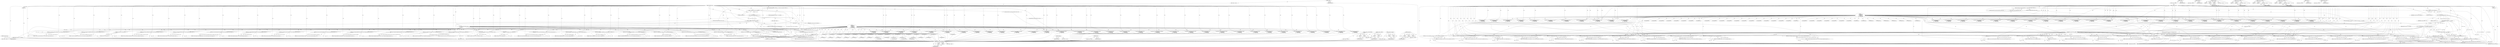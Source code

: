 digraph "WindowsErrorString" {
vulnerable_230 [label=<(METHOD,WindowsErrorString)>];
vulnerable_231 [label=<(BLOCK,&lt;empty&gt;,&lt;empty&gt;)>];
vulnerable_232 [label=<(METHOD_RETURN,ANY)>];
vulnerable_6 [label=<(METHOD,&lt;global&gt;)<SUB>1</SUB>>];
vulnerable_7 [label=<(BLOCK,&lt;empty&gt;,&lt;empty&gt;)<SUB>1</SUB>>];
vulnerable_8 [label=<(METHOD,WinPKIErrorString)<SUB>1</SUB>>];
vulnerable_9 [label=<(PARAM,void)<SUB>1</SUB>>];
vulnerable_10 [label=<(BLOCK,{
 	static char error_string[64];
 	DWORD error...,{
 	static char error_string[64];
 	DWORD error...)<SUB>2</SUB>>];
vulnerable_11 [label="<(LOCAL,static char[64] error_string: static char[64])<SUB>3</SUB>>"];
vulnerable_12 [label="<(LOCAL,DWORD error_code: DWORD)<SUB>4</SUB>>"];
vulnerable_13 [label=<(&lt;operator&gt;.assignment,error_code = GetLastError())<SUB>4</SUB>>];
vulnerable_14 [label=<(IDENTIFIER,error_code,error_code = GetLastError())<SUB>4</SUB>>];
vulnerable_15 [label=<(GetLastError,GetLastError())<SUB>4</SUB>>];
vulnerable_16 [label=<(CONTROL_STRUCTURE,IF,if ((error_code &gt;&gt; 16) != 0x8009))<SUB>6</SUB>>];
vulnerable_17 [label=<(&lt;operator&gt;.notEquals,(error_code &gt;&gt; 16) != 0x8009)<SUB>6</SUB>>];
vulnerable_18 [label=<(&lt;operator&gt;.arithmeticShiftRight,error_code &gt;&gt; 16)<SUB>6</SUB>>];
vulnerable_19 [label=<(IDENTIFIER,error_code,error_code &gt;&gt; 16)<SUB>6</SUB>>];
vulnerable_20 [label=<(LITERAL,16,error_code &gt;&gt; 16)<SUB>6</SUB>>];
vulnerable_21 [label=<(LITERAL,0x8009,(error_code &gt;&gt; 16) != 0x8009)<SUB>6</SUB>>];
vulnerable_22 [label=<(BLOCK,&lt;empty&gt;,&lt;empty&gt;)<SUB>7</SUB>>];
vulnerable_23 [label=<(RETURN,return WindowsErrorString();,return WindowsErrorString();)<SUB>7</SUB>>];
vulnerable_24 [label=<(WindowsErrorString,WindowsErrorString())<SUB>7</SUB>>];
vulnerable_25 [label=<(CONTROL_STRUCTURE,SWITCH,switch(error_code))<SUB>9</SUB>>];
vulnerable_26 [label=<(IDENTIFIER,error_code,switch(error_code))<SUB>9</SUB>>];
vulnerable_27 [label="<(BLOCK,{
	case NTE_BAD_UID:
		return &quot;Bad UID.&quot;;
	case...,{
	case NTE_BAD_UID:
		return &quot;Bad UID.&quot;;
	case...)<SUB>9</SUB>>"];
vulnerable_28 [label=<(JUMP_TARGET,case)<SUB>10</SUB>>];
vulnerable_29 [label="<(IDENTIFIER,NTE_BAD_UID,{
	case NTE_BAD_UID:
		return &quot;Bad UID.&quot;;
	case...)<SUB>10</SUB>>"];
vulnerable_30 [label=<(RETURN,return &quot;Bad UID.&quot;;,return &quot;Bad UID.&quot;;)<SUB>11</SUB>>];
vulnerable_31 [label=<(LITERAL,&quot;Bad UID.&quot;,return &quot;Bad UID.&quot;;)<SUB>11</SUB>>];
vulnerable_32 [label=<(JUMP_TARGET,case)<SUB>12</SUB>>];
vulnerable_33 [label="<(IDENTIFIER,CRYPT_E_MSG_ERROR,{
	case NTE_BAD_UID:
		return &quot;Bad UID.&quot;;
	case...)<SUB>12</SUB>>"];
vulnerable_34 [label=<(RETURN,return &quot;An error occurred while performing an o...,return &quot;An error occurred while performing an o...)<SUB>13</SUB>>];
vulnerable_35 [label=<(LITERAL,&quot;An error occurred while performing an operatio...,return &quot;An error occurred while performing an o...)<SUB>13</SUB>>];
vulnerable_36 [label=<(JUMP_TARGET,case)<SUB>14</SUB>>];
vulnerable_37 [label="<(IDENTIFIER,CRYPT_E_UNKNOWN_ALGO,{
	case NTE_BAD_UID:
		return &quot;Bad UID.&quot;;
	case...)<SUB>14</SUB>>"];
vulnerable_38 [label=<(RETURN,return &quot;Unknown cryptographic algorithm.&quot;;,return &quot;Unknown cryptographic algorithm.&quot;;)<SUB>15</SUB>>];
vulnerable_39 [label=<(LITERAL,&quot;Unknown cryptographic algorithm.&quot;,return &quot;Unknown cryptographic algorithm.&quot;;)<SUB>15</SUB>>];
vulnerable_40 [label=<(JUMP_TARGET,case)<SUB>16</SUB>>];
vulnerable_41 [label="<(IDENTIFIER,CRYPT_E_INVALID_MSG_TYPE,{
	case NTE_BAD_UID:
		return &quot;Bad UID.&quot;;
	case...)<SUB>16</SUB>>"];
vulnerable_42 [label=<(RETURN,return &quot;Invalid cryptographic message type.&quot;;,return &quot;Invalid cryptographic message type.&quot;;)<SUB>17</SUB>>];
vulnerable_43 [label=<(LITERAL,&quot;Invalid cryptographic message type.&quot;,return &quot;Invalid cryptographic message type.&quot;;)<SUB>17</SUB>>];
vulnerable_44 [label=<(JUMP_TARGET,case)<SUB>18</SUB>>];
vulnerable_45 [label="<(IDENTIFIER,CRYPT_E_HASH_VALUE,{
	case NTE_BAD_UID:
		return &quot;Bad UID.&quot;;
	case...)<SUB>18</SUB>>"];
vulnerable_46 [label=<(RETURN,return &quot;The hash value is not correct&quot;;,return &quot;The hash value is not correct&quot;;)<SUB>19</SUB>>];
vulnerable_47 [label=<(LITERAL,&quot;The hash value is not correct&quot;,return &quot;The hash value is not correct&quot;;)<SUB>19</SUB>>];
vulnerable_48 [label=<(JUMP_TARGET,case)<SUB>20</SUB>>];
vulnerable_49 [label="<(IDENTIFIER,CRYPT_E_ISSUER_SERIALNUMBER,{
	case NTE_BAD_UID:
		return &quot;Bad UID.&quot;;
	case...)<SUB>20</SUB>>"];
vulnerable_50 [label=<(RETURN,return &quot;Invalid issuer and/or serial number.&quot;;,return &quot;Invalid issuer and/or serial number.&quot;;)<SUB>21</SUB>>];
vulnerable_51 [label=<(LITERAL,&quot;Invalid issuer and/or serial number.&quot;,return &quot;Invalid issuer and/or serial number.&quot;;)<SUB>21</SUB>>];
vulnerable_52 [label=<(JUMP_TARGET,case)<SUB>22</SUB>>];
vulnerable_53 [label="<(IDENTIFIER,CRYPT_E_BAD_LEN,{
	case NTE_BAD_UID:
		return &quot;Bad UID.&quot;;
	case...)<SUB>22</SUB>>"];
vulnerable_54 [label=<(RETURN,return &quot;The length specified for the output dat...,return &quot;The length specified for the output dat...)<SUB>23</SUB>>];
vulnerable_55 [label=<(LITERAL,&quot;The length specified for the output data was i...,return &quot;The length specified for the output dat...)<SUB>23</SUB>>];
vulnerable_56 [label=<(JUMP_TARGET,case)<SUB>24</SUB>>];
vulnerable_57 [label="<(IDENTIFIER,CRYPT_E_BAD_ENCODE,{
	case NTE_BAD_UID:
		return &quot;Bad UID.&quot;;
	case...)<SUB>24</SUB>>"];
vulnerable_58 [label=<(RETURN,return &quot;An error occurred during encode or deco...,return &quot;An error occurred during encode or deco...)<SUB>25</SUB>>];
vulnerable_59 [label=<(LITERAL,&quot;An error occurred during encode or decode oper...,return &quot;An error occurred during encode or deco...)<SUB>25</SUB>>];
vulnerable_60 [label=<(JUMP_TARGET,case)<SUB>26</SUB>>];
vulnerable_61 [label="<(IDENTIFIER,CRYPT_E_FILE_ERROR,{
	case NTE_BAD_UID:
		return &quot;Bad UID.&quot;;
	case...)<SUB>26</SUB>>"];
vulnerable_62 [label=<(RETURN,return &quot;An error occurred while reading or writ...,return &quot;An error occurred while reading or writ...)<SUB>27</SUB>>];
vulnerable_63 [label=<(LITERAL,&quot;An error occurred while reading or writing to ...,return &quot;An error occurred while reading or writ...)<SUB>27</SUB>>];
vulnerable_64 [label=<(JUMP_TARGET,case)<SUB>28</SUB>>];
vulnerable_65 [label="<(IDENTIFIER,CRYPT_E_NOT_FOUND,{
	case NTE_BAD_UID:
		return &quot;Bad UID.&quot;;
	case...)<SUB>28</SUB>>"];
vulnerable_66 [label=<(RETURN,return &quot;Cannot find object or property.&quot;;,return &quot;Cannot find object or property.&quot;;)<SUB>29</SUB>>];
vulnerable_67 [label=<(LITERAL,&quot;Cannot find object or property.&quot;,return &quot;Cannot find object or property.&quot;;)<SUB>29</SUB>>];
vulnerable_68 [label=<(JUMP_TARGET,case)<SUB>30</SUB>>];
vulnerable_69 [label="<(IDENTIFIER,CRYPT_E_EXISTS,{
	case NTE_BAD_UID:
		return &quot;Bad UID.&quot;;
	case...)<SUB>30</SUB>>"];
vulnerable_70 [label=<(RETURN,return &quot;The object or property already exists.&quot;;,return &quot;The object or property already exists.&quot;;)<SUB>31</SUB>>];
vulnerable_71 [label=<(LITERAL,&quot;The object or property already exists.&quot;,return &quot;The object or property already exists.&quot;;)<SUB>31</SUB>>];
vulnerable_72 [label=<(JUMP_TARGET,case)<SUB>32</SUB>>];
vulnerable_73 [label="<(IDENTIFIER,CRYPT_E_NO_PROVIDER,{
	case NTE_BAD_UID:
		return &quot;Bad UID.&quot;;
	case...)<SUB>32</SUB>>"];
vulnerable_74 [label=<(RETURN,return &quot;No provider was specified for the store...,return &quot;No provider was specified for the store...)<SUB>33</SUB>>];
vulnerable_75 [label=<(LITERAL,&quot;No provider was specified for the store or obj...,return &quot;No provider was specified for the store...)<SUB>33</SUB>>];
vulnerable_76 [label=<(JUMP_TARGET,case)<SUB>34</SUB>>];
vulnerable_77 [label="<(IDENTIFIER,CRYPT_E_DELETED_PREV,{
	case NTE_BAD_UID:
		return &quot;Bad UID.&quot;;
	case...)<SUB>34</SUB>>"];
vulnerable_78 [label=<(RETURN,return &quot;The previous certificate or CRL context...,return &quot;The previous certificate or CRL context...)<SUB>35</SUB>>];
vulnerable_79 [label=<(LITERAL,&quot;The previous certificate or CRL context was de...,return &quot;The previous certificate or CRL context...)<SUB>35</SUB>>];
vulnerable_80 [label=<(JUMP_TARGET,case)<SUB>36</SUB>>];
vulnerable_81 [label="<(IDENTIFIER,CRYPT_E_NO_MATCH,{
	case NTE_BAD_UID:
		return &quot;Bad UID.&quot;;
	case...)<SUB>36</SUB>>"];
vulnerable_82 [label=<(RETURN,return &quot;Cannot find the requested object.&quot;;,return &quot;Cannot find the requested object.&quot;;)<SUB>37</SUB>>];
vulnerable_83 [label=<(LITERAL,&quot;Cannot find the requested object.&quot;,return &quot;Cannot find the requested object.&quot;;)<SUB>37</SUB>>];
vulnerable_84 [label=<(JUMP_TARGET,case)<SUB>38</SUB>>];
vulnerable_85 [label="<(IDENTIFIER,CRYPT_E_UNEXPECTED_MSG_TYPE,{
	case NTE_BAD_UID:
		return &quot;Bad UID.&quot;;
	case...)<SUB>38</SUB>>"];
vulnerable_86 [label=<(JUMP_TARGET,case)<SUB>39</SUB>>];
vulnerable_87 [label="<(IDENTIFIER,CRYPT_E_NO_KEY_PROPERTY,{
	case NTE_BAD_UID:
		return &quot;Bad UID.&quot;;
	case...)<SUB>39</SUB>>"];
vulnerable_88 [label=<(JUMP_TARGET,case)<SUB>40</SUB>>];
vulnerable_89 [label="<(IDENTIFIER,CRYPT_E_NO_DECRYPT_CERT,{
	case NTE_BAD_UID:
		return &quot;Bad UID.&quot;;
	case...)<SUB>40</SUB>>"];
vulnerable_90 [label=<(RETURN,return &quot;Private key or certificate issue&quot;;,return &quot;Private key or certificate issue&quot;;)<SUB>41</SUB>>];
vulnerable_91 [label=<(LITERAL,&quot;Private key or certificate issue&quot;,return &quot;Private key or certificate issue&quot;;)<SUB>41</SUB>>];
vulnerable_92 [label=<(JUMP_TARGET,case)<SUB>42</SUB>>];
vulnerable_93 [label="<(IDENTIFIER,CRYPT_E_BAD_MSG,{
	case NTE_BAD_UID:
		return &quot;Bad UID.&quot;;
	case...)<SUB>42</SUB>>"];
vulnerable_94 [label=<(RETURN,return &quot;Not a cryptographic message.&quot;;,return &quot;Not a cryptographic message.&quot;;)<SUB>43</SUB>>];
vulnerable_95 [label=<(LITERAL,&quot;Not a cryptographic message.&quot;,return &quot;Not a cryptographic message.&quot;;)<SUB>43</SUB>>];
vulnerable_96 [label=<(JUMP_TARGET,case)<SUB>44</SUB>>];
vulnerable_97 [label="<(IDENTIFIER,CRYPT_E_NO_SIGNER,{
	case NTE_BAD_UID:
		return &quot;Bad UID.&quot;;
	case...)<SUB>44</SUB>>"];
vulnerable_98 [label=<(RETURN,return &quot;The signed cryptographic message does n...,return &quot;The signed cryptographic message does n...)<SUB>45</SUB>>];
vulnerable_99 [label=<(LITERAL,&quot;The signed cryptographic message does not have...,return &quot;The signed cryptographic message does n...)<SUB>45</SUB>>];
vulnerable_100 [label=<(JUMP_TARGET,case)<SUB>46</SUB>>];
vulnerable_101 [label="<(IDENTIFIER,CRYPT_E_REVOKED,{
	case NTE_BAD_UID:
		return &quot;Bad UID.&quot;;
	case...)<SUB>46</SUB>>"];
vulnerable_102 [label=<(RETURN,return &quot;The certificate is revoked.&quot;;,return &quot;The certificate is revoked.&quot;;)<SUB>47</SUB>>];
vulnerable_103 [label=<(LITERAL,&quot;The certificate is revoked.&quot;,return &quot;The certificate is revoked.&quot;;)<SUB>47</SUB>>];
vulnerable_104 [label=<(JUMP_TARGET,case)<SUB>48</SUB>>];
vulnerable_105 [label="<(IDENTIFIER,CRYPT_E_NO_REVOCATION_DLL,{
	case NTE_BAD_UID:
		return &quot;Bad UID.&quot;;
	case...)<SUB>48</SUB>>"];
vulnerable_106 [label=<(JUMP_TARGET,case)<SUB>49</SUB>>];
vulnerable_107 [label="<(IDENTIFIER,CRYPT_E_NO_REVOCATION_CHECK,{
	case NTE_BAD_UID:
		return &quot;Bad UID.&quot;;
	case...)<SUB>49</SUB>>"];
vulnerable_108 [label=<(JUMP_TARGET,case)<SUB>50</SUB>>];
vulnerable_109 [label="<(IDENTIFIER,CRYPT_E_REVOCATION_OFFLINE,{
	case NTE_BAD_UID:
		return &quot;Bad UID.&quot;;
	case...)<SUB>50</SUB>>"];
vulnerable_110 [label=<(JUMP_TARGET,case)<SUB>51</SUB>>];
vulnerable_111 [label="<(IDENTIFIER,CRYPT_E_NOT_IN_REVOCATION_DATABASE,{
	case NTE_BAD_UID:
		return &quot;Bad UID.&quot;;
	case...)<SUB>51</SUB>>"];
vulnerable_112 [label=<(RETURN,return &quot;Cannot check certificate revocation.&quot;;,return &quot;Cannot check certificate revocation.&quot;;)<SUB>52</SUB>>];
vulnerable_113 [label=<(LITERAL,&quot;Cannot check certificate revocation.&quot;,return &quot;Cannot check certificate revocation.&quot;;)<SUB>52</SUB>>];
vulnerable_114 [label=<(JUMP_TARGET,case)<SUB>53</SUB>>];
vulnerable_115 [label="<(IDENTIFIER,CRYPT_E_INVALID_NUMERIC_STRING,{
	case NTE_BAD_UID:
		return &quot;Bad UID.&quot;;
	case...)<SUB>53</SUB>>"];
vulnerable_116 [label=<(JUMP_TARGET,case)<SUB>54</SUB>>];
vulnerable_117 [label="<(IDENTIFIER,CRYPT_E_INVALID_PRINTABLE_STRING,{
	case NTE_BAD_UID:
		return &quot;Bad UID.&quot;;
	case...)<SUB>54</SUB>>"];
vulnerable_118 [label=<(JUMP_TARGET,case)<SUB>55</SUB>>];
vulnerable_119 [label="<(IDENTIFIER,CRYPT_E_INVALID_IA5_STRING,{
	case NTE_BAD_UID:
		return &quot;Bad UID.&quot;;
	case...)<SUB>55</SUB>>"];
vulnerable_120 [label=<(JUMP_TARGET,case)<SUB>56</SUB>>];
vulnerable_121 [label="<(IDENTIFIER,CRYPT_E_INVALID_X500_STRING,{
	case NTE_BAD_UID:
		return &quot;Bad UID.&quot;;
	case...)<SUB>56</SUB>>"];
vulnerable_122 [label=<(JUMP_TARGET,case)<SUB>57</SUB>>];
vulnerable_123 [label="<(IDENTIFIER,CRYPT_E_NOT_CHAR_STRING,{
	case NTE_BAD_UID:
		return &quot;Bad UID.&quot;;
	case...)<SUB>57</SUB>>"];
vulnerable_124 [label=<(RETURN,return &quot;Invalid string.&quot;;,return &quot;Invalid string.&quot;;)<SUB>58</SUB>>];
vulnerable_125 [label=<(LITERAL,&quot;Invalid string.&quot;,return &quot;Invalid string.&quot;;)<SUB>58</SUB>>];
vulnerable_126 [label=<(JUMP_TARGET,case)<SUB>59</SUB>>];
vulnerable_127 [label="<(IDENTIFIER,CRYPT_E_SECURITY_SETTINGS,{
	case NTE_BAD_UID:
		return &quot;Bad UID.&quot;;
	case...)<SUB>59</SUB>>"];
vulnerable_128 [label=<(RETURN,return &quot;The cryptographic operation failed due ...,return &quot;The cryptographic operation failed due ...)<SUB>60</SUB>>];
vulnerable_129 [label=<(LITERAL,&quot;The cryptographic operation failed due to a lo...,return &quot;The cryptographic operation failed due ...)<SUB>60</SUB>>];
vulnerable_130 [label=<(JUMP_TARGET,case)<SUB>61</SUB>>];
vulnerable_131 [label="<(IDENTIFIER,CRYPT_E_NO_VERIFY_USAGE_CHECK,{
	case NTE_BAD_UID:
		return &quot;Bad UID.&quot;;
	case...)<SUB>61</SUB>>"];
vulnerable_132 [label=<(JUMP_TARGET,case)<SUB>62</SUB>>];
vulnerable_133 [label="<(IDENTIFIER,CRYPT_E_VERIFY_USAGE_OFFLINE,{
	case NTE_BAD_UID:
		return &quot;Bad UID.&quot;;
	case...)<SUB>62</SUB>>"];
vulnerable_134 [label=<(RETURN,return &quot;Cannot complete usage check.&quot;;,return &quot;Cannot complete usage check.&quot;;)<SUB>63</SUB>>];
vulnerable_135 [label=<(LITERAL,&quot;Cannot complete usage check.&quot;,return &quot;Cannot complete usage check.&quot;;)<SUB>63</SUB>>];
vulnerable_136 [label=<(JUMP_TARGET,case)<SUB>64</SUB>>];
vulnerable_137 [label="<(IDENTIFIER,CRYPT_E_NO_TRUSTED_SIGNER,{
	case NTE_BAD_UID:
		return &quot;Bad UID.&quot;;
	case...)<SUB>64</SUB>>"];
vulnerable_138 [label=<(RETURN,return &quot;None of the signers of the cryptographi...,return &quot;None of the signers of the cryptographi...)<SUB>65</SUB>>];
vulnerable_139 [label=<(LITERAL,&quot;None of the signers of the cryptographic messa...,return &quot;None of the signers of the cryptographi...)<SUB>65</SUB>>];
vulnerable_140 [label=<(JUMP_TARGET,default)<SUB>66</SUB>>];
vulnerable_141 [label=<(static_sprintf,static_sprintf(error_string, &quot;Unknown PKI error...)<SUB>67</SUB>>];
vulnerable_142 [label=<(IDENTIFIER,error_string,static_sprintf(error_string, &quot;Unknown PKI error...)<SUB>67</SUB>>];
vulnerable_143 [label=<(LITERAL,&quot;Unknown PKI error 0x%08lX&quot;,static_sprintf(error_string, &quot;Unknown PKI error...)<SUB>67</SUB>>];
vulnerable_144 [label=<(IDENTIFIER,error_code,static_sprintf(error_string, &quot;Unknown PKI error...)<SUB>67</SUB>>];
vulnerable_145 [label=<(RETURN,return error_string;,return error_string;)<SUB>68</SUB>>];
vulnerable_146 [label=<(IDENTIFIER,error_string,return error_string;)<SUB>68</SUB>>];
vulnerable_147 [label=<(METHOD_RETURN,const char*)<SUB>1</SUB>>];
vulnerable_149 [label=<(METHOD_RETURN,ANY)<SUB>1</SUB>>];
vulnerable_217 [label=<(METHOD,GetLastError)>];
vulnerable_218 [label=<(BLOCK,&lt;empty&gt;,&lt;empty&gt;)>];
vulnerable_219 [label=<(METHOD_RETURN,ANY)>];
vulnerable_225 [label=<(METHOD,&lt;operator&gt;.arithmeticShiftRight)>];
vulnerable_226 [label=<(PARAM,p1)>];
vulnerable_227 [label=<(PARAM,p2)>];
vulnerable_228 [label=<(BLOCK,&lt;empty&gt;,&lt;empty&gt;)>];
vulnerable_229 [label=<(METHOD_RETURN,ANY)>];
vulnerable_220 [label=<(METHOD,&lt;operator&gt;.notEquals)>];
vulnerable_221 [label=<(PARAM,p1)>];
vulnerable_222 [label=<(PARAM,p2)>];
vulnerable_223 [label=<(BLOCK,&lt;empty&gt;,&lt;empty&gt;)>];
vulnerable_224 [label=<(METHOD_RETURN,ANY)>];
vulnerable_212 [label=<(METHOD,&lt;operator&gt;.assignment)>];
vulnerable_213 [label=<(PARAM,p1)>];
vulnerable_214 [label=<(PARAM,p2)>];
vulnerable_215 [label=<(BLOCK,&lt;empty&gt;,&lt;empty&gt;)>];
vulnerable_216 [label=<(METHOD_RETURN,ANY)>];
vulnerable_206 [label=<(METHOD,&lt;global&gt;)<SUB>1</SUB>>];
vulnerable_207 [label=<(BLOCK,&lt;empty&gt;,&lt;empty&gt;)>];
vulnerable_208 [label=<(METHOD_RETURN,ANY)>];
vulnerable_233 [label=<(METHOD,static_sprintf)>];
vulnerable_234 [label=<(PARAM,p1)>];
vulnerable_235 [label=<(PARAM,p2)>];
vulnerable_236 [label=<(PARAM,p3)>];
vulnerable_237 [label=<(BLOCK,&lt;empty&gt;,&lt;empty&gt;)>];
vulnerable_238 [label=<(METHOD_RETURN,ANY)>];
fixed_252 [label=<(METHOD,&lt;operator&gt;.arithmeticShiftRight)>];
fixed_253 [label=<(PARAM,p1)>];
fixed_254 [label=<(PARAM,p2)>];
fixed_255 [label=<(BLOCK,&lt;empty&gt;,&lt;empty&gt;)>];
fixed_256 [label=<(METHOD_RETURN,ANY)>];
fixed_6 [label=<(METHOD,&lt;global&gt;)<SUB>1</SUB>>];
fixed_7 [label=<(BLOCK,&lt;empty&gt;,&lt;empty&gt;)<SUB>1</SUB>>];
fixed_8 [label=<(METHOD,WinPKIErrorString)<SUB>1</SUB>>];
fixed_9 [label=<(PARAM,void)<SUB>1</SUB>>];
fixed_10 [label=<(BLOCK,{
 	static char error_string[64];
 	DWORD error...,{
 	static char error_string[64];
 	DWORD error...)<SUB>2</SUB>>];
fixed_11 [label="<(LOCAL,static char[64] error_string: static char[64])<SUB>3</SUB>>"];
fixed_12 [label="<(LOCAL,DWORD error_code: DWORD)<SUB>4</SUB>>"];
fixed_13 [label=<(&lt;operator&gt;.assignment,error_code = GetLastError())<SUB>4</SUB>>];
fixed_14 [label=<(IDENTIFIER,error_code,error_code = GetLastError())<SUB>4</SUB>>];
fixed_15 [label=<(GetLastError,GetLastError())<SUB>4</SUB>>];
fixed_16 [label=<(CONTROL_STRUCTURE,IF,if (((error_code &gt;&gt; 16) != 0x8009) &amp;&amp; ((error_code &gt;&gt; 16) != 0x800B)))<SUB>6</SUB>>];
fixed_17 [label=<(&lt;operator&gt;.logicalAnd,((error_code &gt;&gt; 16) != 0x8009) &amp;&amp; ((error_code ...)<SUB>6</SUB>>];
fixed_18 [label=<(&lt;operator&gt;.notEquals,(error_code &gt;&gt; 16) != 0x8009)<SUB>6</SUB>>];
fixed_19 [label=<(&lt;operator&gt;.arithmeticShiftRight,error_code &gt;&gt; 16)<SUB>6</SUB>>];
fixed_20 [label=<(IDENTIFIER,error_code,error_code &gt;&gt; 16)<SUB>6</SUB>>];
fixed_21 [label=<(LITERAL,16,error_code &gt;&gt; 16)<SUB>6</SUB>>];
fixed_22 [label=<(LITERAL,0x8009,(error_code &gt;&gt; 16) != 0x8009)<SUB>6</SUB>>];
fixed_23 [label=<(&lt;operator&gt;.notEquals,(error_code &gt;&gt; 16) != 0x800B)<SUB>6</SUB>>];
fixed_24 [label=<(&lt;operator&gt;.arithmeticShiftRight,error_code &gt;&gt; 16)<SUB>6</SUB>>];
fixed_25 [label=<(IDENTIFIER,error_code,error_code &gt;&gt; 16)<SUB>6</SUB>>];
fixed_26 [label=<(LITERAL,16,error_code &gt;&gt; 16)<SUB>6</SUB>>];
fixed_27 [label=<(LITERAL,0x800B,(error_code &gt;&gt; 16) != 0x800B)<SUB>6</SUB>>];
fixed_28 [label=<(BLOCK,&lt;empty&gt;,&lt;empty&gt;)<SUB>7</SUB>>];
fixed_29 [label=<(RETURN,return WindowsErrorString();,return WindowsErrorString();)<SUB>7</SUB>>];
fixed_30 [label=<(WindowsErrorString,WindowsErrorString())<SUB>7</SUB>>];
fixed_31 [label=<(CONTROL_STRUCTURE,SWITCH,switch(error_code))<SUB>9</SUB>>];
fixed_32 [label=<(IDENTIFIER,error_code,switch(error_code))<SUB>9</SUB>>];
fixed_33 [label="<(BLOCK,{
	case NTE_BAD_UID:
		return &quot;Bad UID.&quot;;
	case...,{
	case NTE_BAD_UID:
		return &quot;Bad UID.&quot;;
	case...)<SUB>9</SUB>>"];
fixed_34 [label=<(JUMP_TARGET,case)<SUB>10</SUB>>];
fixed_35 [label="<(IDENTIFIER,NTE_BAD_UID,{
	case NTE_BAD_UID:
		return &quot;Bad UID.&quot;;
	case...)<SUB>10</SUB>>"];
fixed_36 [label=<(RETURN,return &quot;Bad UID.&quot;;,return &quot;Bad UID.&quot;;)<SUB>11</SUB>>];
fixed_37 [label=<(LITERAL,&quot;Bad UID.&quot;,return &quot;Bad UID.&quot;;)<SUB>11</SUB>>];
fixed_38 [label=<(JUMP_TARGET,case)<SUB>12</SUB>>];
fixed_39 [label="<(IDENTIFIER,CRYPT_E_MSG_ERROR,{
	case NTE_BAD_UID:
		return &quot;Bad UID.&quot;;
	case...)<SUB>12</SUB>>"];
fixed_40 [label=<(RETURN,return &quot;An error occurred while performing an o...,return &quot;An error occurred while performing an o...)<SUB>13</SUB>>];
fixed_41 [label=<(LITERAL,&quot;An error occurred while performing an operatio...,return &quot;An error occurred while performing an o...)<SUB>13</SUB>>];
fixed_42 [label=<(JUMP_TARGET,case)<SUB>14</SUB>>];
fixed_43 [label="<(IDENTIFIER,CRYPT_E_UNKNOWN_ALGO,{
	case NTE_BAD_UID:
		return &quot;Bad UID.&quot;;
	case...)<SUB>14</SUB>>"];
fixed_44 [label=<(RETURN,return &quot;Unknown cryptographic algorithm.&quot;;,return &quot;Unknown cryptographic algorithm.&quot;;)<SUB>15</SUB>>];
fixed_45 [label=<(LITERAL,&quot;Unknown cryptographic algorithm.&quot;,return &quot;Unknown cryptographic algorithm.&quot;;)<SUB>15</SUB>>];
fixed_46 [label=<(JUMP_TARGET,case)<SUB>16</SUB>>];
fixed_47 [label="<(IDENTIFIER,CRYPT_E_INVALID_MSG_TYPE,{
	case NTE_BAD_UID:
		return &quot;Bad UID.&quot;;
	case...)<SUB>16</SUB>>"];
fixed_48 [label=<(RETURN,return &quot;Invalid cryptographic message type.&quot;;,return &quot;Invalid cryptographic message type.&quot;;)<SUB>17</SUB>>];
fixed_49 [label=<(LITERAL,&quot;Invalid cryptographic message type.&quot;,return &quot;Invalid cryptographic message type.&quot;;)<SUB>17</SUB>>];
fixed_50 [label=<(JUMP_TARGET,case)<SUB>18</SUB>>];
fixed_51 [label="<(IDENTIFIER,CRYPT_E_HASH_VALUE,{
	case NTE_BAD_UID:
		return &quot;Bad UID.&quot;;
	case...)<SUB>18</SUB>>"];
fixed_52 [label=<(RETURN,return &quot;The hash value is not correct&quot;;,return &quot;The hash value is not correct&quot;;)<SUB>19</SUB>>];
fixed_53 [label=<(LITERAL,&quot;The hash value is not correct&quot;,return &quot;The hash value is not correct&quot;;)<SUB>19</SUB>>];
fixed_54 [label=<(JUMP_TARGET,case)<SUB>20</SUB>>];
fixed_55 [label="<(IDENTIFIER,CRYPT_E_ISSUER_SERIALNUMBER,{
	case NTE_BAD_UID:
		return &quot;Bad UID.&quot;;
	case...)<SUB>20</SUB>>"];
fixed_56 [label=<(RETURN,return &quot;Invalid issuer and/or serial number.&quot;;,return &quot;Invalid issuer and/or serial number.&quot;;)<SUB>21</SUB>>];
fixed_57 [label=<(LITERAL,&quot;Invalid issuer and/or serial number.&quot;,return &quot;Invalid issuer and/or serial number.&quot;;)<SUB>21</SUB>>];
fixed_58 [label=<(JUMP_TARGET,case)<SUB>22</SUB>>];
fixed_59 [label="<(IDENTIFIER,CRYPT_E_BAD_LEN,{
	case NTE_BAD_UID:
		return &quot;Bad UID.&quot;;
	case...)<SUB>22</SUB>>"];
fixed_60 [label=<(RETURN,return &quot;The length specified for the output dat...,return &quot;The length specified for the output dat...)<SUB>23</SUB>>];
fixed_61 [label=<(LITERAL,&quot;The length specified for the output data was i...,return &quot;The length specified for the output dat...)<SUB>23</SUB>>];
fixed_62 [label=<(JUMP_TARGET,case)<SUB>24</SUB>>];
fixed_63 [label="<(IDENTIFIER,CRYPT_E_BAD_ENCODE,{
	case NTE_BAD_UID:
		return &quot;Bad UID.&quot;;
	case...)<SUB>24</SUB>>"];
fixed_64 [label=<(RETURN,return &quot;An error occurred during encode or deco...,return &quot;An error occurred during encode or deco...)<SUB>25</SUB>>];
fixed_65 [label=<(LITERAL,&quot;An error occurred during encode or decode oper...,return &quot;An error occurred during encode or deco...)<SUB>25</SUB>>];
fixed_66 [label=<(JUMP_TARGET,case)<SUB>26</SUB>>];
fixed_67 [label="<(IDENTIFIER,CRYPT_E_FILE_ERROR,{
	case NTE_BAD_UID:
		return &quot;Bad UID.&quot;;
	case...)<SUB>26</SUB>>"];
fixed_68 [label=<(RETURN,return &quot;An error occurred while reading or writ...,return &quot;An error occurred while reading or writ...)<SUB>27</SUB>>];
fixed_69 [label=<(LITERAL,&quot;An error occurred while reading or writing to ...,return &quot;An error occurred while reading or writ...)<SUB>27</SUB>>];
fixed_70 [label=<(JUMP_TARGET,case)<SUB>28</SUB>>];
fixed_71 [label="<(IDENTIFIER,CRYPT_E_NOT_FOUND,{
	case NTE_BAD_UID:
		return &quot;Bad UID.&quot;;
	case...)<SUB>28</SUB>>"];
fixed_72 [label=<(RETURN,return &quot;Cannot find object or property.&quot;;,return &quot;Cannot find object or property.&quot;;)<SUB>29</SUB>>];
fixed_73 [label=<(LITERAL,&quot;Cannot find object or property.&quot;,return &quot;Cannot find object or property.&quot;;)<SUB>29</SUB>>];
fixed_74 [label=<(JUMP_TARGET,case)<SUB>30</SUB>>];
fixed_75 [label="<(IDENTIFIER,CRYPT_E_EXISTS,{
	case NTE_BAD_UID:
		return &quot;Bad UID.&quot;;
	case...)<SUB>30</SUB>>"];
fixed_76 [label=<(RETURN,return &quot;The object or property already exists.&quot;;,return &quot;The object or property already exists.&quot;;)<SUB>31</SUB>>];
fixed_77 [label=<(LITERAL,&quot;The object or property already exists.&quot;,return &quot;The object or property already exists.&quot;;)<SUB>31</SUB>>];
fixed_78 [label=<(JUMP_TARGET,case)<SUB>32</SUB>>];
fixed_79 [label="<(IDENTIFIER,CRYPT_E_NO_PROVIDER,{
	case NTE_BAD_UID:
		return &quot;Bad UID.&quot;;
	case...)<SUB>32</SUB>>"];
fixed_80 [label=<(RETURN,return &quot;No provider was specified for the store...,return &quot;No provider was specified for the store...)<SUB>33</SUB>>];
fixed_81 [label=<(LITERAL,&quot;No provider was specified for the store or obj...,return &quot;No provider was specified for the store...)<SUB>33</SUB>>];
fixed_82 [label=<(JUMP_TARGET,case)<SUB>34</SUB>>];
fixed_83 [label="<(IDENTIFIER,CRYPT_E_DELETED_PREV,{
	case NTE_BAD_UID:
		return &quot;Bad UID.&quot;;
	case...)<SUB>34</SUB>>"];
fixed_84 [label=<(RETURN,return &quot;The previous certificate or CRL context...,return &quot;The previous certificate or CRL context...)<SUB>35</SUB>>];
fixed_85 [label=<(LITERAL,&quot;The previous certificate or CRL context was de...,return &quot;The previous certificate or CRL context...)<SUB>35</SUB>>];
fixed_86 [label=<(JUMP_TARGET,case)<SUB>36</SUB>>];
fixed_87 [label="<(IDENTIFIER,CRYPT_E_NO_MATCH,{
	case NTE_BAD_UID:
		return &quot;Bad UID.&quot;;
	case...)<SUB>36</SUB>>"];
fixed_88 [label=<(RETURN,return &quot;Cannot find the requested object.&quot;;,return &quot;Cannot find the requested object.&quot;;)<SUB>37</SUB>>];
fixed_89 [label=<(LITERAL,&quot;Cannot find the requested object.&quot;,return &quot;Cannot find the requested object.&quot;;)<SUB>37</SUB>>];
fixed_90 [label=<(JUMP_TARGET,case)<SUB>38</SUB>>];
fixed_91 [label="<(IDENTIFIER,CRYPT_E_UNEXPECTED_MSG_TYPE,{
	case NTE_BAD_UID:
		return &quot;Bad UID.&quot;;
	case...)<SUB>38</SUB>>"];
fixed_92 [label=<(JUMP_TARGET,case)<SUB>39</SUB>>];
fixed_93 [label="<(IDENTIFIER,CRYPT_E_NO_KEY_PROPERTY,{
	case NTE_BAD_UID:
		return &quot;Bad UID.&quot;;
	case...)<SUB>39</SUB>>"];
fixed_94 [label=<(JUMP_TARGET,case)<SUB>40</SUB>>];
fixed_95 [label="<(IDENTIFIER,CRYPT_E_NO_DECRYPT_CERT,{
	case NTE_BAD_UID:
		return &quot;Bad UID.&quot;;
	case...)<SUB>40</SUB>>"];
fixed_96 [label=<(RETURN,return &quot;Private key or certificate issue&quot;;,return &quot;Private key or certificate issue&quot;;)<SUB>41</SUB>>];
fixed_97 [label=<(LITERAL,&quot;Private key or certificate issue&quot;,return &quot;Private key or certificate issue&quot;;)<SUB>41</SUB>>];
fixed_98 [label=<(JUMP_TARGET,case)<SUB>42</SUB>>];
fixed_99 [label="<(IDENTIFIER,CRYPT_E_BAD_MSG,{
	case NTE_BAD_UID:
		return &quot;Bad UID.&quot;;
	case...)<SUB>42</SUB>>"];
fixed_100 [label=<(RETURN,return &quot;Not a cryptographic message.&quot;;,return &quot;Not a cryptographic message.&quot;;)<SUB>43</SUB>>];
fixed_101 [label=<(LITERAL,&quot;Not a cryptographic message.&quot;,return &quot;Not a cryptographic message.&quot;;)<SUB>43</SUB>>];
fixed_102 [label=<(JUMP_TARGET,case)<SUB>44</SUB>>];
fixed_103 [label="<(IDENTIFIER,CRYPT_E_NO_SIGNER,{
	case NTE_BAD_UID:
		return &quot;Bad UID.&quot;;
	case...)<SUB>44</SUB>>"];
fixed_104 [label=<(RETURN,return &quot;The signed cryptographic message does n...,return &quot;The signed cryptographic message does n...)<SUB>45</SUB>>];
fixed_105 [label=<(LITERAL,&quot;The signed cryptographic message does not have...,return &quot;The signed cryptographic message does n...)<SUB>45</SUB>>];
fixed_106 [label=<(JUMP_TARGET,case)<SUB>46</SUB>>];
fixed_107 [label="<(IDENTIFIER,CRYPT_E_REVOKED,{
	case NTE_BAD_UID:
		return &quot;Bad UID.&quot;;
	case...)<SUB>46</SUB>>"];
fixed_108 [label=<(RETURN,return &quot;The certificate is revoked.&quot;;,return &quot;The certificate is revoked.&quot;;)<SUB>47</SUB>>];
fixed_109 [label=<(LITERAL,&quot;The certificate is revoked.&quot;,return &quot;The certificate is revoked.&quot;;)<SUB>47</SUB>>];
fixed_110 [label=<(JUMP_TARGET,case)<SUB>48</SUB>>];
fixed_111 [label="<(IDENTIFIER,CRYPT_E_NO_REVOCATION_DLL,{
	case NTE_BAD_UID:
		return &quot;Bad UID.&quot;;
	case...)<SUB>48</SUB>>"];
fixed_112 [label=<(JUMP_TARGET,case)<SUB>49</SUB>>];
fixed_113 [label="<(IDENTIFIER,CRYPT_E_NO_REVOCATION_CHECK,{
	case NTE_BAD_UID:
		return &quot;Bad UID.&quot;;
	case...)<SUB>49</SUB>>"];
fixed_114 [label=<(JUMP_TARGET,case)<SUB>50</SUB>>];
fixed_115 [label="<(IDENTIFIER,CRYPT_E_REVOCATION_OFFLINE,{
	case NTE_BAD_UID:
		return &quot;Bad UID.&quot;;
	case...)<SUB>50</SUB>>"];
fixed_116 [label=<(JUMP_TARGET,case)<SUB>51</SUB>>];
fixed_117 [label="<(IDENTIFIER,CRYPT_E_NOT_IN_REVOCATION_DATABASE,{
	case NTE_BAD_UID:
		return &quot;Bad UID.&quot;;
	case...)<SUB>51</SUB>>"];
fixed_118 [label=<(RETURN,return &quot;Cannot check certificate revocation.&quot;;,return &quot;Cannot check certificate revocation.&quot;;)<SUB>52</SUB>>];
fixed_119 [label=<(LITERAL,&quot;Cannot check certificate revocation.&quot;,return &quot;Cannot check certificate revocation.&quot;;)<SUB>52</SUB>>];
fixed_120 [label=<(JUMP_TARGET,case)<SUB>53</SUB>>];
fixed_121 [label="<(IDENTIFIER,CRYPT_E_INVALID_NUMERIC_STRING,{
	case NTE_BAD_UID:
		return &quot;Bad UID.&quot;;
	case...)<SUB>53</SUB>>"];
fixed_122 [label=<(JUMP_TARGET,case)<SUB>54</SUB>>];
fixed_123 [label="<(IDENTIFIER,CRYPT_E_INVALID_PRINTABLE_STRING,{
	case NTE_BAD_UID:
		return &quot;Bad UID.&quot;;
	case...)<SUB>54</SUB>>"];
fixed_124 [label=<(JUMP_TARGET,case)<SUB>55</SUB>>];
fixed_125 [label="<(IDENTIFIER,CRYPT_E_INVALID_IA5_STRING,{
	case NTE_BAD_UID:
		return &quot;Bad UID.&quot;;
	case...)<SUB>55</SUB>>"];
fixed_126 [label=<(JUMP_TARGET,case)<SUB>56</SUB>>];
fixed_127 [label="<(IDENTIFIER,CRYPT_E_INVALID_X500_STRING,{
	case NTE_BAD_UID:
		return &quot;Bad UID.&quot;;
	case...)<SUB>56</SUB>>"];
fixed_128 [label=<(JUMP_TARGET,case)<SUB>57</SUB>>];
fixed_129 [label="<(IDENTIFIER,CRYPT_E_NOT_CHAR_STRING,{
	case NTE_BAD_UID:
		return &quot;Bad UID.&quot;;
	case...)<SUB>57</SUB>>"];
fixed_130 [label=<(RETURN,return &quot;Invalid string.&quot;;,return &quot;Invalid string.&quot;;)<SUB>58</SUB>>];
fixed_131 [label=<(LITERAL,&quot;Invalid string.&quot;,return &quot;Invalid string.&quot;;)<SUB>58</SUB>>];
fixed_132 [label=<(JUMP_TARGET,case)<SUB>59</SUB>>];
fixed_133 [label="<(IDENTIFIER,CRYPT_E_SECURITY_SETTINGS,{
	case NTE_BAD_UID:
		return &quot;Bad UID.&quot;;
	case...)<SUB>59</SUB>>"];
fixed_134 [label=<(RETURN,return &quot;The cryptographic operation failed due ...,return &quot;The cryptographic operation failed due ...)<SUB>60</SUB>>];
fixed_135 [label=<(LITERAL,&quot;The cryptographic operation failed due to a lo...,return &quot;The cryptographic operation failed due ...)<SUB>60</SUB>>];
fixed_136 [label=<(JUMP_TARGET,case)<SUB>61</SUB>>];
fixed_137 [label="<(IDENTIFIER,CRYPT_E_NO_VERIFY_USAGE_CHECK,{
	case NTE_BAD_UID:
		return &quot;Bad UID.&quot;;
	case...)<SUB>61</SUB>>"];
fixed_138 [label=<(JUMP_TARGET,case)<SUB>62</SUB>>];
fixed_139 [label="<(IDENTIFIER,CRYPT_E_VERIFY_USAGE_OFFLINE,{
	case NTE_BAD_UID:
		return &quot;Bad UID.&quot;;
	case...)<SUB>62</SUB>>"];
fixed_140 [label=<(RETURN,return &quot;Cannot complete usage check.&quot;;,return &quot;Cannot complete usage check.&quot;;)<SUB>63</SUB>>];
fixed_141 [label=<(LITERAL,&quot;Cannot complete usage check.&quot;,return &quot;Cannot complete usage check.&quot;;)<SUB>63</SUB>>];
fixed_142 [label=<(JUMP_TARGET,case)<SUB>64</SUB>>];
fixed_143 [label="<(IDENTIFIER,CRYPT_E_NO_TRUSTED_SIGNER,{
	case NTE_BAD_UID:
		return &quot;Bad UID.&quot;;
	case...)<SUB>64</SUB>>"];
fixed_144 [label=<(RETURN,return &quot;None of the signers of the cryptographi...,return &quot;None of the signers of the cryptographi...)<SUB>65</SUB>>];
fixed_145 [label=<(LITERAL,&quot;None of the signers of the cryptographic messa...,return &quot;None of the signers of the cryptographi...)<SUB>65</SUB>>];
fixed_146 [label=<(JUMP_TARGET,case)<SUB>66</SUB>>];
fixed_147 [label="<(IDENTIFIER,CERT_E_UNTRUSTEDROOT,{
	case NTE_BAD_UID:
		return &quot;Bad UID.&quot;;
	case...)<SUB>66</SUB>>"];
fixed_148 [label=<(RETURN,return &quot;The root certificate is not trusted.&quot;;,return &quot;The root certificate is not trusted.&quot;;)<SUB>67</SUB>>];
fixed_149 [label=<(LITERAL,&quot;The root certificate is not trusted.&quot;,return &quot;The root certificate is not trusted.&quot;;)<SUB>67</SUB>>];
fixed_150 [label=<(JUMP_TARGET,case)<SUB>68</SUB>>];
fixed_151 [label="<(IDENTIFIER,TRUST_E_NOSIGNATURE,{
	case NTE_BAD_UID:
		return &quot;Bad UID.&quot;;
	case...)<SUB>68</SUB>>"];
fixed_152 [label=<(RETURN,return &quot;Not digitally signed.&quot;;,return &quot;Not digitally signed.&quot;;)<SUB>69</SUB>>];
fixed_153 [label=<(LITERAL,&quot;Not digitally signed.&quot;,return &quot;Not digitally signed.&quot;;)<SUB>69</SUB>>];
fixed_154 [label=<(JUMP_TARGET,case)<SUB>70</SUB>>];
fixed_155 [label="<(IDENTIFIER,TRUST_E_EXPLICIT_DISTRUST,{
	case NTE_BAD_UID:
		return &quot;Bad UID.&quot;;
	case...)<SUB>70</SUB>>"];
fixed_156 [label=<(RETURN,return &quot;One of the certificates used was marked...,return &quot;One of the certificates used was marked...)<SUB>71</SUB>>];
fixed_157 [label=<(LITERAL,&quot;One of the certificates used was marked as unt...,return &quot;One of the certificates used was marked...)<SUB>71</SUB>>];
fixed_158 [label=<(JUMP_TARGET,default)<SUB>72</SUB>>];
fixed_159 [label=<(static_sprintf,static_sprintf(error_string, &quot;Unknown PKI error...)<SUB>73</SUB>>];
fixed_160 [label=<(IDENTIFIER,error_string,static_sprintf(error_string, &quot;Unknown PKI error...)<SUB>73</SUB>>];
fixed_161 [label=<(LITERAL,&quot;Unknown PKI error 0x%08lX&quot;,static_sprintf(error_string, &quot;Unknown PKI error...)<SUB>73</SUB>>];
fixed_162 [label=<(IDENTIFIER,error_code,static_sprintf(error_string, &quot;Unknown PKI error...)<SUB>73</SUB>>];
fixed_163 [label=<(RETURN,return error_string;,return error_string;)<SUB>74</SUB>>];
fixed_164 [label=<(IDENTIFIER,error_string,return error_string;)<SUB>74</SUB>>];
fixed_165 [label=<(METHOD_RETURN,const char*)<SUB>1</SUB>>];
fixed_167 [label=<(METHOD_RETURN,ANY)<SUB>1</SUB>>];
fixed_239 [label=<(METHOD,GetLastError)>];
fixed_240 [label=<(BLOCK,&lt;empty&gt;,&lt;empty&gt;)>];
fixed_241 [label=<(METHOD_RETURN,ANY)>];
fixed_260 [label=<(METHOD,static_sprintf)>];
fixed_261 [label=<(PARAM,p1)>];
fixed_262 [label=<(PARAM,p2)>];
fixed_263 [label=<(PARAM,p3)>];
fixed_264 [label=<(BLOCK,&lt;empty&gt;,&lt;empty&gt;)>];
fixed_265 [label=<(METHOD_RETURN,ANY)>];
fixed_247 [label=<(METHOD,&lt;operator&gt;.notEquals)>];
fixed_248 [label=<(PARAM,p1)>];
fixed_249 [label=<(PARAM,p2)>];
fixed_250 [label=<(BLOCK,&lt;empty&gt;,&lt;empty&gt;)>];
fixed_251 [label=<(METHOD_RETURN,ANY)>];
fixed_242 [label=<(METHOD,&lt;operator&gt;.logicalAnd)>];
fixed_243 [label=<(PARAM,p1)>];
fixed_244 [label=<(PARAM,p2)>];
fixed_245 [label=<(BLOCK,&lt;empty&gt;,&lt;empty&gt;)>];
fixed_246 [label=<(METHOD_RETURN,ANY)>];
fixed_234 [label=<(METHOD,&lt;operator&gt;.assignment)>];
fixed_235 [label=<(PARAM,p1)>];
fixed_236 [label=<(PARAM,p2)>];
fixed_237 [label=<(BLOCK,&lt;empty&gt;,&lt;empty&gt;)>];
fixed_238 [label=<(METHOD_RETURN,ANY)>];
fixed_228 [label=<(METHOD,&lt;global&gt;)<SUB>1</SUB>>];
fixed_229 [label=<(BLOCK,&lt;empty&gt;,&lt;empty&gt;)>];
fixed_230 [label=<(METHOD_RETURN,ANY)>];
fixed_257 [label=<(METHOD,WindowsErrorString)>];
fixed_258 [label=<(BLOCK,&lt;empty&gt;,&lt;empty&gt;)>];
fixed_259 [label=<(METHOD_RETURN,ANY)>];
vulnerable_230 -> vulnerable_231  [key=0, label="AST: "];
vulnerable_230 -> vulnerable_232  [key=0, label="AST: "];
vulnerable_230 -> vulnerable_232  [key=1, label="CFG: "];
vulnerable_231 -> fixed_252  [key=0];
vulnerable_232 -> fixed_252  [key=0];
vulnerable_6 -> vulnerable_7  [key=0, label="AST: "];
vulnerable_6 -> vulnerable_149  [key=0, label="AST: "];
vulnerable_6 -> vulnerable_149  [key=1, label="CFG: "];
vulnerable_7 -> vulnerable_8  [key=0, label="AST: "];
vulnerable_8 -> vulnerable_9  [key=0, label="AST: "];
vulnerable_8 -> vulnerable_9  [key=1, label="DDG: "];
vulnerable_8 -> vulnerable_10  [key=0, label="AST: "];
vulnerable_8 -> vulnerable_147  [key=0, label="AST: "];
vulnerable_8 -> vulnerable_15  [key=0, label="CFG: "];
vulnerable_8 -> vulnerable_13  [key=0, label="DDG: "];
vulnerable_8 -> vulnerable_26  [key=0, label="DDG: "];
vulnerable_8 -> vulnerable_17  [key=0, label="DDG: "];
vulnerable_8 -> vulnerable_29  [key=0, label="DDG: "];
vulnerable_8 -> vulnerable_30  [key=0, label="DDG: "];
vulnerable_8 -> vulnerable_33  [key=0, label="DDG: "];
vulnerable_8 -> vulnerable_34  [key=0, label="DDG: "];
vulnerable_8 -> vulnerable_37  [key=0, label="DDG: "];
vulnerable_8 -> vulnerable_38  [key=0, label="DDG: "];
vulnerable_8 -> vulnerable_41  [key=0, label="DDG: "];
vulnerable_8 -> vulnerable_42  [key=0, label="DDG: "];
vulnerable_8 -> vulnerable_45  [key=0, label="DDG: "];
vulnerable_8 -> vulnerable_46  [key=0, label="DDG: "];
vulnerable_8 -> vulnerable_49  [key=0, label="DDG: "];
vulnerable_8 -> vulnerable_50  [key=0, label="DDG: "];
vulnerable_8 -> vulnerable_53  [key=0, label="DDG: "];
vulnerable_8 -> vulnerable_54  [key=0, label="DDG: "];
vulnerable_8 -> vulnerable_57  [key=0, label="DDG: "];
vulnerable_8 -> vulnerable_58  [key=0, label="DDG: "];
vulnerable_8 -> vulnerable_61  [key=0, label="DDG: "];
vulnerable_8 -> vulnerable_62  [key=0, label="DDG: "];
vulnerable_8 -> vulnerable_65  [key=0, label="DDG: "];
vulnerable_8 -> vulnerable_66  [key=0, label="DDG: "];
vulnerable_8 -> vulnerable_69  [key=0, label="DDG: "];
vulnerable_8 -> vulnerable_70  [key=0, label="DDG: "];
vulnerable_8 -> vulnerable_73  [key=0, label="DDG: "];
vulnerable_8 -> vulnerable_74  [key=0, label="DDG: "];
vulnerable_8 -> vulnerable_77  [key=0, label="DDG: "];
vulnerable_8 -> vulnerable_78  [key=0, label="DDG: "];
vulnerable_8 -> vulnerable_81  [key=0, label="DDG: "];
vulnerable_8 -> vulnerable_82  [key=0, label="DDG: "];
vulnerable_8 -> vulnerable_85  [key=0, label="DDG: "];
vulnerable_8 -> vulnerable_87  [key=0, label="DDG: "];
vulnerable_8 -> vulnerable_89  [key=0, label="DDG: "];
vulnerable_8 -> vulnerable_90  [key=0, label="DDG: "];
vulnerable_8 -> vulnerable_93  [key=0, label="DDG: "];
vulnerable_8 -> vulnerable_94  [key=0, label="DDG: "];
vulnerable_8 -> vulnerable_97  [key=0, label="DDG: "];
vulnerable_8 -> vulnerable_98  [key=0, label="DDG: "];
vulnerable_8 -> vulnerable_101  [key=0, label="DDG: "];
vulnerable_8 -> vulnerable_102  [key=0, label="DDG: "];
vulnerable_8 -> vulnerable_105  [key=0, label="DDG: "];
vulnerable_8 -> vulnerable_107  [key=0, label="DDG: "];
vulnerable_8 -> vulnerable_109  [key=0, label="DDG: "];
vulnerable_8 -> vulnerable_111  [key=0, label="DDG: "];
vulnerable_8 -> vulnerable_112  [key=0, label="DDG: "];
vulnerable_8 -> vulnerable_115  [key=0, label="DDG: "];
vulnerable_8 -> vulnerable_117  [key=0, label="DDG: "];
vulnerable_8 -> vulnerable_119  [key=0, label="DDG: "];
vulnerable_8 -> vulnerable_121  [key=0, label="DDG: "];
vulnerable_8 -> vulnerable_123  [key=0, label="DDG: "];
vulnerable_8 -> vulnerable_124  [key=0, label="DDG: "];
vulnerable_8 -> vulnerable_127  [key=0, label="DDG: "];
vulnerable_8 -> vulnerable_128  [key=0, label="DDG: "];
vulnerable_8 -> vulnerable_131  [key=0, label="DDG: "];
vulnerable_8 -> vulnerable_133  [key=0, label="DDG: "];
vulnerable_8 -> vulnerable_134  [key=0, label="DDG: "];
vulnerable_8 -> vulnerable_137  [key=0, label="DDG: "];
vulnerable_8 -> vulnerable_138  [key=0, label="DDG: "];
vulnerable_8 -> vulnerable_18  [key=0, label="DDG: "];
vulnerable_8 -> vulnerable_24  [key=0, label="DDG: "];
vulnerable_8 -> vulnerable_31  [key=0, label="DDG: "];
vulnerable_8 -> vulnerable_35  [key=0, label="DDG: "];
vulnerable_8 -> vulnerable_39  [key=0, label="DDG: "];
vulnerable_8 -> vulnerable_43  [key=0, label="DDG: "];
vulnerable_8 -> vulnerable_47  [key=0, label="DDG: "];
vulnerable_8 -> vulnerable_51  [key=0, label="DDG: "];
vulnerable_8 -> vulnerable_55  [key=0, label="DDG: "];
vulnerable_8 -> vulnerable_59  [key=0, label="DDG: "];
vulnerable_8 -> vulnerable_63  [key=0, label="DDG: "];
vulnerable_8 -> vulnerable_67  [key=0, label="DDG: "];
vulnerable_8 -> vulnerable_71  [key=0, label="DDG: "];
vulnerable_8 -> vulnerable_75  [key=0, label="DDG: "];
vulnerable_8 -> vulnerable_79  [key=0, label="DDG: "];
vulnerable_8 -> vulnerable_83  [key=0, label="DDG: "];
vulnerable_8 -> vulnerable_91  [key=0, label="DDG: "];
vulnerable_8 -> vulnerable_95  [key=0, label="DDG: "];
vulnerable_8 -> vulnerable_99  [key=0, label="DDG: "];
vulnerable_8 -> vulnerable_103  [key=0, label="DDG: "];
vulnerable_8 -> vulnerable_113  [key=0, label="DDG: "];
vulnerable_8 -> vulnerable_125  [key=0, label="DDG: "];
vulnerable_8 -> vulnerable_129  [key=0, label="DDG: "];
vulnerable_8 -> vulnerable_135  [key=0, label="DDG: "];
vulnerable_8 -> vulnerable_139  [key=0, label="DDG: "];
vulnerable_8 -> vulnerable_141  [key=0, label="DDG: "];
vulnerable_8 -> vulnerable_146  [key=0, label="DDG: "];
vulnerable_9 -> vulnerable_147  [key=0, label="DDG: "];
vulnerable_10 -> vulnerable_11  [key=0, label="AST: "];
vulnerable_10 -> vulnerable_12  [key=0, label="AST: "];
vulnerable_10 -> vulnerable_13  [key=0, label="AST: "];
vulnerable_10 -> vulnerable_16  [key=0, label="AST: "];
vulnerable_10 -> vulnerable_25  [key=0, label="AST: "];
vulnerable_11 -> fixed_252  [key=0];
vulnerable_12 -> fixed_252  [key=0];
vulnerable_13 -> vulnerable_14  [key=0, label="AST: "];
vulnerable_13 -> vulnerable_15  [key=0, label="AST: "];
vulnerable_13 -> vulnerable_18  [key=0, label="CFG: "];
vulnerable_13 -> vulnerable_18  [key=1, label="DDG: error_code"];
vulnerable_13 -> vulnerable_147  [key=0, label="DDG: GetLastError()"];
vulnerable_13 -> vulnerable_147  [key=1, label="DDG: error_code = GetLastError()"];
vulnerable_14 -> fixed_252  [key=0];
vulnerable_15 -> vulnerable_13  [key=0, label="CFG: "];
vulnerable_16 -> vulnerable_17  [key=0, label="AST: "];
vulnerable_16 -> vulnerable_22  [key=0, label="AST: "];
vulnerable_17 -> vulnerable_18  [key=0, label="AST: "];
vulnerable_17 -> vulnerable_21  [key=0, label="AST: "];
vulnerable_17 -> vulnerable_24  [key=0, label="CFG: "];
vulnerable_17 -> vulnerable_24  [key=1, label="CDG: "];
vulnerable_17 -> vulnerable_26  [key=0, label="CFG: "];
vulnerable_17 -> vulnerable_26  [key=1, label="CDG: "];
vulnerable_17 -> vulnerable_147  [key=0, label="DDG: error_code &gt;&gt; 16"];
vulnerable_17 -> vulnerable_147  [key=1, label="DDG: (error_code &gt;&gt; 16) != 0x8009"];
vulnerable_17 -> vulnerable_23  [key=0, label="CDG: "];
vulnerable_18 -> vulnerable_19  [key=0, label="AST: "];
vulnerable_18 -> vulnerable_20  [key=0, label="AST: "];
vulnerable_18 -> vulnerable_17  [key=0, label="CFG: "];
vulnerable_18 -> vulnerable_17  [key=1, label="DDG: error_code"];
vulnerable_18 -> vulnerable_17  [key=2, label="DDG: 16"];
vulnerable_18 -> vulnerable_147  [key=0, label="DDG: error_code"];
vulnerable_18 -> vulnerable_141  [key=0, label="DDG: error_code"];
vulnerable_19 -> fixed_252  [key=0];
vulnerable_20 -> fixed_252  [key=0];
vulnerable_21 -> fixed_252  [key=0];
vulnerable_22 -> vulnerable_23  [key=0, label="AST: "];
vulnerable_23 -> vulnerable_24  [key=0, label="AST: "];
vulnerable_23 -> vulnerable_147  [key=0, label="CFG: "];
vulnerable_23 -> vulnerable_147  [key=1, label="DDG: &lt;RET&gt;"];
vulnerable_24 -> vulnerable_23  [key=0, label="CFG: "];
vulnerable_24 -> vulnerable_23  [key=1, label="DDG: WindowsErrorString()"];
vulnerable_24 -> vulnerable_147  [key=0, label="DDG: WindowsErrorString()"];
vulnerable_25 -> vulnerable_26  [key=0, label="AST: "];
vulnerable_25 -> vulnerable_27  [key=0, label="AST: "];
vulnerable_26 -> vulnerable_30  [key=0, label="CFG: "];
vulnerable_26 -> vulnerable_30  [key=1, label="CDG: "];
vulnerable_26 -> vulnerable_34  [key=0, label="CFG: "];
vulnerable_26 -> vulnerable_34  [key=1, label="CDG: "];
vulnerable_26 -> vulnerable_38  [key=0, label="CFG: "];
vulnerable_26 -> vulnerable_38  [key=1, label="CDG: "];
vulnerable_26 -> vulnerable_42  [key=0, label="CFG: "];
vulnerable_26 -> vulnerable_42  [key=1, label="CDG: "];
vulnerable_26 -> vulnerable_46  [key=0, label="CFG: "];
vulnerable_26 -> vulnerable_46  [key=1, label="CDG: "];
vulnerable_26 -> vulnerable_50  [key=0, label="CFG: "];
vulnerable_26 -> vulnerable_50  [key=1, label="CDG: "];
vulnerable_26 -> vulnerable_54  [key=0, label="CFG: "];
vulnerable_26 -> vulnerable_54  [key=1, label="CDG: "];
vulnerable_26 -> vulnerable_58  [key=0, label="CFG: "];
vulnerable_26 -> vulnerable_58  [key=1, label="CDG: "];
vulnerable_26 -> vulnerable_62  [key=0, label="CFG: "];
vulnerable_26 -> vulnerable_62  [key=1, label="CDG: "];
vulnerable_26 -> vulnerable_66  [key=0, label="CFG: "];
vulnerable_26 -> vulnerable_66  [key=1, label="CDG: "];
vulnerable_26 -> vulnerable_70  [key=0, label="CFG: "];
vulnerable_26 -> vulnerable_70  [key=1, label="CDG: "];
vulnerable_26 -> vulnerable_74  [key=0, label="CFG: "];
vulnerable_26 -> vulnerable_74  [key=1, label="CDG: "];
vulnerable_26 -> vulnerable_78  [key=0, label="CFG: "];
vulnerable_26 -> vulnerable_78  [key=1, label="CDG: "];
vulnerable_26 -> vulnerable_82  [key=0, label="CFG: "];
vulnerable_26 -> vulnerable_82  [key=1, label="CDG: "];
vulnerable_26 -> vulnerable_90  [key=0, label="CFG: "];
vulnerable_26 -> vulnerable_90  [key=1, label="CDG: "];
vulnerable_26 -> vulnerable_94  [key=0, label="CFG: "];
vulnerable_26 -> vulnerable_94  [key=1, label="CDG: "];
vulnerable_26 -> vulnerable_98  [key=0, label="CFG: "];
vulnerable_26 -> vulnerable_98  [key=1, label="CDG: "];
vulnerable_26 -> vulnerable_102  [key=0, label="CFG: "];
vulnerable_26 -> vulnerable_102  [key=1, label="CDG: "];
vulnerable_26 -> vulnerable_112  [key=0, label="CFG: "];
vulnerable_26 -> vulnerable_112  [key=1, label="CDG: "];
vulnerable_26 -> vulnerable_124  [key=0, label="CFG: "];
vulnerable_26 -> vulnerable_124  [key=1, label="CDG: "];
vulnerable_26 -> vulnerable_128  [key=0, label="CFG: "];
vulnerable_26 -> vulnerable_128  [key=1, label="CDG: "];
vulnerable_26 -> vulnerable_134  [key=0, label="CFG: "];
vulnerable_26 -> vulnerable_134  [key=1, label="CDG: "];
vulnerable_26 -> vulnerable_138  [key=0, label="CFG: "];
vulnerable_26 -> vulnerable_138  [key=1, label="CDG: "];
vulnerable_26 -> vulnerable_141  [key=0, label="CFG: "];
vulnerable_26 -> vulnerable_141  [key=1, label="CDG: "];
vulnerable_26 -> vulnerable_145  [key=0, label="CDG: "];
vulnerable_27 -> vulnerable_28  [key=0, label="AST: "];
vulnerable_27 -> vulnerable_29  [key=0, label="AST: "];
vulnerable_27 -> vulnerable_30  [key=0, label="AST: "];
vulnerable_27 -> vulnerable_32  [key=0, label="AST: "];
vulnerable_27 -> vulnerable_33  [key=0, label="AST: "];
vulnerable_27 -> vulnerable_34  [key=0, label="AST: "];
vulnerable_27 -> vulnerable_36  [key=0, label="AST: "];
vulnerable_27 -> vulnerable_37  [key=0, label="AST: "];
vulnerable_27 -> vulnerable_38  [key=0, label="AST: "];
vulnerable_27 -> vulnerable_40  [key=0, label="AST: "];
vulnerable_27 -> vulnerable_41  [key=0, label="AST: "];
vulnerable_27 -> vulnerable_42  [key=0, label="AST: "];
vulnerable_27 -> vulnerable_44  [key=0, label="AST: "];
vulnerable_27 -> vulnerable_45  [key=0, label="AST: "];
vulnerable_27 -> vulnerable_46  [key=0, label="AST: "];
vulnerable_27 -> vulnerable_48  [key=0, label="AST: "];
vulnerable_27 -> vulnerable_49  [key=0, label="AST: "];
vulnerable_27 -> vulnerable_50  [key=0, label="AST: "];
vulnerable_27 -> vulnerable_52  [key=0, label="AST: "];
vulnerable_27 -> vulnerable_53  [key=0, label="AST: "];
vulnerable_27 -> vulnerable_54  [key=0, label="AST: "];
vulnerable_27 -> vulnerable_56  [key=0, label="AST: "];
vulnerable_27 -> vulnerable_57  [key=0, label="AST: "];
vulnerable_27 -> vulnerable_58  [key=0, label="AST: "];
vulnerable_27 -> vulnerable_60  [key=0, label="AST: "];
vulnerable_27 -> vulnerable_61  [key=0, label="AST: "];
vulnerable_27 -> vulnerable_62  [key=0, label="AST: "];
vulnerable_27 -> vulnerable_64  [key=0, label="AST: "];
vulnerable_27 -> vulnerable_65  [key=0, label="AST: "];
vulnerable_27 -> vulnerable_66  [key=0, label="AST: "];
vulnerable_27 -> vulnerable_68  [key=0, label="AST: "];
vulnerable_27 -> vulnerable_69  [key=0, label="AST: "];
vulnerable_27 -> vulnerable_70  [key=0, label="AST: "];
vulnerable_27 -> vulnerable_72  [key=0, label="AST: "];
vulnerable_27 -> vulnerable_73  [key=0, label="AST: "];
vulnerable_27 -> vulnerable_74  [key=0, label="AST: "];
vulnerable_27 -> vulnerable_76  [key=0, label="AST: "];
vulnerable_27 -> vulnerable_77  [key=0, label="AST: "];
vulnerable_27 -> vulnerable_78  [key=0, label="AST: "];
vulnerable_27 -> vulnerable_80  [key=0, label="AST: "];
vulnerable_27 -> vulnerable_81  [key=0, label="AST: "];
vulnerable_27 -> vulnerable_82  [key=0, label="AST: "];
vulnerable_27 -> vulnerable_84  [key=0, label="AST: "];
vulnerable_27 -> vulnerable_85  [key=0, label="AST: "];
vulnerable_27 -> vulnerable_86  [key=0, label="AST: "];
vulnerable_27 -> vulnerable_87  [key=0, label="AST: "];
vulnerable_27 -> vulnerable_88  [key=0, label="AST: "];
vulnerable_27 -> vulnerable_89  [key=0, label="AST: "];
vulnerable_27 -> vulnerable_90  [key=0, label="AST: "];
vulnerable_27 -> vulnerable_92  [key=0, label="AST: "];
vulnerable_27 -> vulnerable_93  [key=0, label="AST: "];
vulnerable_27 -> vulnerable_94  [key=0, label="AST: "];
vulnerable_27 -> vulnerable_96  [key=0, label="AST: "];
vulnerable_27 -> vulnerable_97  [key=0, label="AST: "];
vulnerable_27 -> vulnerable_98  [key=0, label="AST: "];
vulnerable_27 -> vulnerable_100  [key=0, label="AST: "];
vulnerable_27 -> vulnerable_101  [key=0, label="AST: "];
vulnerable_27 -> vulnerable_102  [key=0, label="AST: "];
vulnerable_27 -> vulnerable_104  [key=0, label="AST: "];
vulnerable_27 -> vulnerable_105  [key=0, label="AST: "];
vulnerable_27 -> vulnerable_106  [key=0, label="AST: "];
vulnerable_27 -> vulnerable_107  [key=0, label="AST: "];
vulnerable_27 -> vulnerable_108  [key=0, label="AST: "];
vulnerable_27 -> vulnerable_109  [key=0, label="AST: "];
vulnerable_27 -> vulnerable_110  [key=0, label="AST: "];
vulnerable_27 -> vulnerable_111  [key=0, label="AST: "];
vulnerable_27 -> vulnerable_112  [key=0, label="AST: "];
vulnerable_27 -> vulnerable_114  [key=0, label="AST: "];
vulnerable_27 -> vulnerable_115  [key=0, label="AST: "];
vulnerable_27 -> vulnerable_116  [key=0, label="AST: "];
vulnerable_27 -> vulnerable_117  [key=0, label="AST: "];
vulnerable_27 -> vulnerable_118  [key=0, label="AST: "];
vulnerable_27 -> vulnerable_119  [key=0, label="AST: "];
vulnerable_27 -> vulnerable_120  [key=0, label="AST: "];
vulnerable_27 -> vulnerable_121  [key=0, label="AST: "];
vulnerable_27 -> vulnerable_122  [key=0, label="AST: "];
vulnerable_27 -> vulnerable_123  [key=0, label="AST: "];
vulnerable_27 -> vulnerable_124  [key=0, label="AST: "];
vulnerable_27 -> vulnerable_126  [key=0, label="AST: "];
vulnerable_27 -> vulnerable_127  [key=0, label="AST: "];
vulnerable_27 -> vulnerable_128  [key=0, label="AST: "];
vulnerable_27 -> vulnerable_130  [key=0, label="AST: "];
vulnerable_27 -> vulnerable_131  [key=0, label="AST: "];
vulnerable_27 -> vulnerable_132  [key=0, label="AST: "];
vulnerable_27 -> vulnerable_133  [key=0, label="AST: "];
vulnerable_27 -> vulnerable_134  [key=0, label="AST: "];
vulnerable_27 -> vulnerable_136  [key=0, label="AST: "];
vulnerable_27 -> vulnerable_137  [key=0, label="AST: "];
vulnerable_27 -> vulnerable_138  [key=0, label="AST: "];
vulnerable_27 -> vulnerable_140  [key=0, label="AST: "];
vulnerable_27 -> vulnerable_141  [key=0, label="AST: "];
vulnerable_27 -> vulnerable_145  [key=0, label="AST: "];
vulnerable_28 -> fixed_252  [key=0];
vulnerable_29 -> fixed_252  [key=0];
vulnerable_30 -> vulnerable_31  [key=0, label="AST: "];
vulnerable_30 -> vulnerable_147  [key=0, label="CFG: "];
vulnerable_30 -> vulnerable_147  [key=1, label="DDG: &lt;RET&gt;"];
vulnerable_31 -> vulnerable_30  [key=0, label="DDG: &quot;Bad UID.&quot;"];
vulnerable_32 -> fixed_252  [key=0];
vulnerable_33 -> fixed_252  [key=0];
vulnerable_34 -> vulnerable_35  [key=0, label="AST: "];
vulnerable_34 -> vulnerable_147  [key=0, label="CFG: "];
vulnerable_34 -> vulnerable_147  [key=1, label="DDG: &lt;RET&gt;"];
vulnerable_35 -> vulnerable_34  [key=0, label="DDG: &quot;An error occurred while performing an operation on a cryptographic message.&quot;"];
vulnerable_36 -> fixed_252  [key=0];
vulnerable_37 -> fixed_252  [key=0];
vulnerable_38 -> vulnerable_39  [key=0, label="AST: "];
vulnerable_38 -> vulnerable_147  [key=0, label="CFG: "];
vulnerable_38 -> vulnerable_147  [key=1, label="DDG: &lt;RET&gt;"];
vulnerable_39 -> vulnerable_38  [key=0, label="DDG: &quot;Unknown cryptographic algorithm.&quot;"];
vulnerable_40 -> fixed_252  [key=0];
vulnerable_41 -> fixed_252  [key=0];
vulnerable_42 -> vulnerable_43  [key=0, label="AST: "];
vulnerable_42 -> vulnerable_147  [key=0, label="CFG: "];
vulnerable_42 -> vulnerable_147  [key=1, label="DDG: &lt;RET&gt;"];
vulnerable_43 -> vulnerable_42  [key=0, label="DDG: &quot;Invalid cryptographic message type.&quot;"];
vulnerable_44 -> fixed_252  [key=0];
vulnerable_45 -> fixed_252  [key=0];
vulnerable_46 -> vulnerable_47  [key=0, label="AST: "];
vulnerable_46 -> vulnerable_147  [key=0, label="CFG: "];
vulnerable_46 -> vulnerable_147  [key=1, label="DDG: &lt;RET&gt;"];
vulnerable_47 -> vulnerable_46  [key=0, label="DDG: &quot;The hash value is not correct&quot;"];
vulnerable_48 -> fixed_252  [key=0];
vulnerable_49 -> fixed_252  [key=0];
vulnerable_50 -> vulnerable_51  [key=0, label="AST: "];
vulnerable_50 -> vulnerable_147  [key=0, label="CFG: "];
vulnerable_50 -> vulnerable_147  [key=1, label="DDG: &lt;RET&gt;"];
vulnerable_51 -> vulnerable_50  [key=0, label="DDG: &quot;Invalid issuer and/or serial number.&quot;"];
vulnerable_52 -> fixed_252  [key=0];
vulnerable_53 -> fixed_252  [key=0];
vulnerable_54 -> vulnerable_55  [key=0, label="AST: "];
vulnerable_54 -> vulnerable_147  [key=0, label="CFG: "];
vulnerable_54 -> vulnerable_147  [key=1, label="DDG: &lt;RET&gt;"];
vulnerable_55 -> vulnerable_54  [key=0, label="DDG: &quot;The length specified for the output data was insufficient.&quot;"];
vulnerable_56 -> fixed_252  [key=0];
vulnerable_57 -> fixed_252  [key=0];
vulnerable_58 -> vulnerable_59  [key=0, label="AST: "];
vulnerable_58 -> vulnerable_147  [key=0, label="CFG: "];
vulnerable_58 -> vulnerable_147  [key=1, label="DDG: &lt;RET&gt;"];
vulnerable_59 -> vulnerable_58  [key=0, label="DDG: &quot;An error occurred during encode or decode operation.&quot;"];
vulnerable_60 -> fixed_252  [key=0];
vulnerable_61 -> fixed_252  [key=0];
vulnerable_62 -> vulnerable_63  [key=0, label="AST: "];
vulnerable_62 -> vulnerable_147  [key=0, label="CFG: "];
vulnerable_62 -> vulnerable_147  [key=1, label="DDG: &lt;RET&gt;"];
vulnerable_63 -> vulnerable_62  [key=0, label="DDG: &quot;An error occurred while reading or writing to a file.&quot;"];
vulnerable_64 -> fixed_252  [key=0];
vulnerable_65 -> fixed_252  [key=0];
vulnerable_66 -> vulnerable_67  [key=0, label="AST: "];
vulnerable_66 -> vulnerable_147  [key=0, label="CFG: "];
vulnerable_66 -> vulnerable_147  [key=1, label="DDG: &lt;RET&gt;"];
vulnerable_67 -> vulnerable_66  [key=0, label="DDG: &quot;Cannot find object or property.&quot;"];
vulnerable_68 -> fixed_252  [key=0];
vulnerable_69 -> fixed_252  [key=0];
vulnerable_70 -> vulnerable_71  [key=0, label="AST: "];
vulnerable_70 -> vulnerable_147  [key=0, label="CFG: "];
vulnerable_70 -> vulnerable_147  [key=1, label="DDG: &lt;RET&gt;"];
vulnerable_71 -> vulnerable_70  [key=0, label="DDG: &quot;The object or property already exists.&quot;"];
vulnerable_72 -> fixed_252  [key=0];
vulnerable_73 -> fixed_252  [key=0];
vulnerable_74 -> vulnerable_75  [key=0, label="AST: "];
vulnerable_74 -> vulnerable_147  [key=0, label="CFG: "];
vulnerable_74 -> vulnerable_147  [key=1, label="DDG: &lt;RET&gt;"];
vulnerable_75 -> vulnerable_74  [key=0, label="DDG: &quot;No provider was specified for the store or object.&quot;"];
vulnerable_76 -> fixed_252  [key=0];
vulnerable_77 -> fixed_252  [key=0];
vulnerable_78 -> vulnerable_79  [key=0, label="AST: "];
vulnerable_78 -> vulnerable_147  [key=0, label="CFG: "];
vulnerable_78 -> vulnerable_147  [key=1, label="DDG: &lt;RET&gt;"];
vulnerable_79 -> vulnerable_78  [key=0, label="DDG: &quot;The previous certificate or CRL context was deleted.&quot;"];
vulnerable_80 -> fixed_252  [key=0];
vulnerable_81 -> fixed_252  [key=0];
vulnerable_82 -> vulnerable_83  [key=0, label="AST: "];
vulnerable_82 -> vulnerable_147  [key=0, label="CFG: "];
vulnerable_82 -> vulnerable_147  [key=1, label="DDG: &lt;RET&gt;"];
vulnerable_83 -> vulnerable_82  [key=0, label="DDG: &quot;Cannot find the requested object.&quot;"];
vulnerable_84 -> fixed_252  [key=0];
vulnerable_85 -> fixed_252  [key=0];
vulnerable_86 -> fixed_252  [key=0];
vulnerable_87 -> fixed_252  [key=0];
vulnerable_88 -> fixed_252  [key=0];
vulnerable_89 -> fixed_252  [key=0];
vulnerable_90 -> vulnerable_91  [key=0, label="AST: "];
vulnerable_90 -> vulnerable_147  [key=0, label="CFG: "];
vulnerable_90 -> vulnerable_147  [key=1, label="DDG: &lt;RET&gt;"];
vulnerable_91 -> vulnerable_90  [key=0, label="DDG: &quot;Private key or certificate issue&quot;"];
vulnerable_92 -> fixed_252  [key=0];
vulnerable_93 -> fixed_252  [key=0];
vulnerable_94 -> vulnerable_95  [key=0, label="AST: "];
vulnerable_94 -> vulnerable_147  [key=0, label="CFG: "];
vulnerable_94 -> vulnerable_147  [key=1, label="DDG: &lt;RET&gt;"];
vulnerable_95 -> vulnerable_94  [key=0, label="DDG: &quot;Not a cryptographic message.&quot;"];
vulnerable_96 -> fixed_252  [key=0];
vulnerable_97 -> fixed_252  [key=0];
vulnerable_98 -> vulnerable_99  [key=0, label="AST: "];
vulnerable_98 -> vulnerable_147  [key=0, label="CFG: "];
vulnerable_98 -> vulnerable_147  [key=1, label="DDG: &lt;RET&gt;"];
vulnerable_99 -> vulnerable_98  [key=0, label="DDG: &quot;The signed cryptographic message does not have a signer for the specified signer index.&quot;"];
vulnerable_100 -> fixed_252  [key=0];
vulnerable_101 -> fixed_252  [key=0];
vulnerable_102 -> vulnerable_103  [key=0, label="AST: "];
vulnerable_102 -> vulnerable_147  [key=0, label="CFG: "];
vulnerable_102 -> vulnerable_147  [key=1, label="DDG: &lt;RET&gt;"];
vulnerable_103 -> vulnerable_102  [key=0, label="DDG: &quot;The certificate is revoked.&quot;"];
vulnerable_104 -> fixed_252  [key=0];
vulnerable_105 -> fixed_252  [key=0];
vulnerable_106 -> fixed_252  [key=0];
vulnerable_107 -> fixed_252  [key=0];
vulnerable_108 -> fixed_252  [key=0];
vulnerable_109 -> fixed_252  [key=0];
vulnerable_110 -> fixed_252  [key=0];
vulnerable_111 -> fixed_252  [key=0];
vulnerable_112 -> vulnerable_113  [key=0, label="AST: "];
vulnerable_112 -> vulnerable_147  [key=0, label="CFG: "];
vulnerable_112 -> vulnerable_147  [key=1, label="DDG: &lt;RET&gt;"];
vulnerable_113 -> vulnerable_112  [key=0, label="DDG: &quot;Cannot check certificate revocation.&quot;"];
vulnerable_114 -> fixed_252  [key=0];
vulnerable_115 -> fixed_252  [key=0];
vulnerable_116 -> fixed_252  [key=0];
vulnerable_117 -> fixed_252  [key=0];
vulnerable_118 -> fixed_252  [key=0];
vulnerable_119 -> fixed_252  [key=0];
vulnerable_120 -> fixed_252  [key=0];
vulnerable_121 -> fixed_252  [key=0];
vulnerable_122 -> fixed_252  [key=0];
vulnerable_123 -> fixed_252  [key=0];
vulnerable_124 -> vulnerable_125  [key=0, label="AST: "];
vulnerable_124 -> vulnerable_147  [key=0, label="CFG: "];
vulnerable_124 -> vulnerable_147  [key=1, label="DDG: &lt;RET&gt;"];
vulnerable_125 -> vulnerable_124  [key=0, label="DDG: &quot;Invalid string.&quot;"];
vulnerable_126 -> fixed_252  [key=0];
vulnerable_127 -> fixed_252  [key=0];
vulnerable_128 -> vulnerable_129  [key=0, label="AST: "];
vulnerable_128 -> vulnerable_147  [key=0, label="CFG: "];
vulnerable_128 -> vulnerable_147  [key=1, label="DDG: &lt;RET&gt;"];
vulnerable_129 -> vulnerable_128  [key=0, label="DDG: &quot;The cryptographic operation failed due to a local security option setting.&quot;"];
vulnerable_130 -> fixed_252  [key=0];
vulnerable_131 -> fixed_252  [key=0];
vulnerable_132 -> fixed_252  [key=0];
vulnerable_133 -> fixed_252  [key=0];
vulnerable_134 -> vulnerable_135  [key=0, label="AST: "];
vulnerable_134 -> vulnerable_147  [key=0, label="CFG: "];
vulnerable_134 -> vulnerable_147  [key=1, label="DDG: &lt;RET&gt;"];
vulnerable_135 -> vulnerable_134  [key=0, label="DDG: &quot;Cannot complete usage check.&quot;"];
vulnerable_136 -> fixed_252  [key=0];
vulnerable_137 -> fixed_252  [key=0];
vulnerable_138 -> vulnerable_139  [key=0, label="AST: "];
vulnerable_138 -> vulnerable_147  [key=0, label="CFG: "];
vulnerable_138 -> vulnerable_147  [key=1, label="DDG: &lt;RET&gt;"];
vulnerable_139 -> vulnerable_138  [key=0, label="DDG: &quot;None of the signers of the cryptographic message or certificate trust list is trusted.&quot;"];
vulnerable_140 -> fixed_252  [key=0];
vulnerable_141 -> vulnerable_142  [key=0, label="AST: "];
vulnerable_141 -> vulnerable_143  [key=0, label="AST: "];
vulnerable_141 -> vulnerable_144  [key=0, label="AST: "];
vulnerable_141 -> vulnerable_145  [key=0, label="CFG: "];
vulnerable_141 -> vulnerable_146  [key=0, label="DDG: error_string"];
vulnerable_142 -> fixed_252  [key=0];
vulnerable_143 -> fixed_252  [key=0];
vulnerable_144 -> fixed_252  [key=0];
vulnerable_145 -> vulnerable_146  [key=0, label="AST: "];
vulnerable_145 -> vulnerable_147  [key=0, label="CFG: "];
vulnerable_145 -> vulnerable_147  [key=1, label="DDG: &lt;RET&gt;"];
vulnerable_146 -> vulnerable_145  [key=0, label="DDG: error_string"];
vulnerable_147 -> fixed_252  [key=0];
vulnerable_149 -> fixed_252  [key=0];
vulnerable_217 -> vulnerable_218  [key=0, label="AST: "];
vulnerable_217 -> vulnerable_219  [key=0, label="AST: "];
vulnerable_217 -> vulnerable_219  [key=1, label="CFG: "];
vulnerable_218 -> fixed_252  [key=0];
vulnerable_219 -> fixed_252  [key=0];
vulnerable_225 -> vulnerable_226  [key=0, label="AST: "];
vulnerable_225 -> vulnerable_226  [key=1, label="DDG: "];
vulnerable_225 -> vulnerable_228  [key=0, label="AST: "];
vulnerable_225 -> vulnerable_227  [key=0, label="AST: "];
vulnerable_225 -> vulnerable_227  [key=1, label="DDG: "];
vulnerable_225 -> vulnerable_229  [key=0, label="AST: "];
vulnerable_225 -> vulnerable_229  [key=1, label="CFG: "];
vulnerable_226 -> vulnerable_229  [key=0, label="DDG: p1"];
vulnerable_227 -> vulnerable_229  [key=0, label="DDG: p2"];
vulnerable_228 -> fixed_252  [key=0];
vulnerable_229 -> fixed_252  [key=0];
vulnerable_220 -> vulnerable_221  [key=0, label="AST: "];
vulnerable_220 -> vulnerable_221  [key=1, label="DDG: "];
vulnerable_220 -> vulnerable_223  [key=0, label="AST: "];
vulnerable_220 -> vulnerable_222  [key=0, label="AST: "];
vulnerable_220 -> vulnerable_222  [key=1, label="DDG: "];
vulnerable_220 -> vulnerable_224  [key=0, label="AST: "];
vulnerable_220 -> vulnerable_224  [key=1, label="CFG: "];
vulnerable_221 -> vulnerable_224  [key=0, label="DDG: p1"];
vulnerable_222 -> vulnerable_224  [key=0, label="DDG: p2"];
vulnerable_223 -> fixed_252  [key=0];
vulnerable_224 -> fixed_252  [key=0];
vulnerable_212 -> vulnerable_213  [key=0, label="AST: "];
vulnerable_212 -> vulnerable_213  [key=1, label="DDG: "];
vulnerable_212 -> vulnerable_215  [key=0, label="AST: "];
vulnerable_212 -> vulnerable_214  [key=0, label="AST: "];
vulnerable_212 -> vulnerable_214  [key=1, label="DDG: "];
vulnerable_212 -> vulnerable_216  [key=0, label="AST: "];
vulnerable_212 -> vulnerable_216  [key=1, label="CFG: "];
vulnerable_213 -> vulnerable_216  [key=0, label="DDG: p1"];
vulnerable_214 -> vulnerable_216  [key=0, label="DDG: p2"];
vulnerable_215 -> fixed_252  [key=0];
vulnerable_216 -> fixed_252  [key=0];
vulnerable_206 -> vulnerable_207  [key=0, label="AST: "];
vulnerable_206 -> vulnerable_208  [key=0, label="AST: "];
vulnerable_206 -> vulnerable_208  [key=1, label="CFG: "];
vulnerable_207 -> fixed_252  [key=0];
vulnerable_208 -> fixed_252  [key=0];
vulnerable_233 -> vulnerable_234  [key=0, label="AST: "];
vulnerable_233 -> vulnerable_234  [key=1, label="DDG: "];
vulnerable_233 -> vulnerable_237  [key=0, label="AST: "];
vulnerable_233 -> vulnerable_235  [key=0, label="AST: "];
vulnerable_233 -> vulnerable_235  [key=1, label="DDG: "];
vulnerable_233 -> vulnerable_238  [key=0, label="AST: "];
vulnerable_233 -> vulnerable_238  [key=1, label="CFG: "];
vulnerable_233 -> vulnerable_236  [key=0, label="AST: "];
vulnerable_233 -> vulnerable_236  [key=1, label="DDG: "];
vulnerable_234 -> vulnerable_238  [key=0, label="DDG: p1"];
vulnerable_235 -> vulnerable_238  [key=0, label="DDG: p2"];
vulnerable_236 -> vulnerable_238  [key=0, label="DDG: p3"];
vulnerable_237 -> fixed_252  [key=0];
vulnerable_238 -> fixed_252  [key=0];
fixed_252 -> fixed_253  [key=0, label="AST: "];
fixed_252 -> fixed_253  [key=1, label="DDG: "];
fixed_252 -> fixed_255  [key=0, label="AST: "];
fixed_252 -> fixed_254  [key=0, label="AST: "];
fixed_252 -> fixed_254  [key=1, label="DDG: "];
fixed_252 -> fixed_256  [key=0, label="AST: "];
fixed_252 -> fixed_256  [key=1, label="CFG: "];
fixed_253 -> fixed_256  [key=0, label="DDG: p1"];
fixed_254 -> fixed_256  [key=0, label="DDG: p2"];
fixed_6 -> fixed_7  [key=0, label="AST: "];
fixed_6 -> fixed_167  [key=0, label="AST: "];
fixed_6 -> fixed_167  [key=1, label="CFG: "];
fixed_7 -> fixed_8  [key=0, label="AST: "];
fixed_8 -> fixed_9  [key=0, label="AST: "];
fixed_8 -> fixed_9  [key=1, label="DDG: "];
fixed_8 -> fixed_10  [key=0, label="AST: "];
fixed_8 -> fixed_165  [key=0, label="AST: "];
fixed_8 -> fixed_15  [key=0, label="CFG: "];
fixed_8 -> fixed_13  [key=0, label="DDG: "];
fixed_8 -> fixed_32  [key=0, label="DDG: "];
fixed_8 -> fixed_35  [key=0, label="DDG: "];
fixed_8 -> fixed_36  [key=0, label="DDG: "];
fixed_8 -> fixed_39  [key=0, label="DDG: "];
fixed_8 -> fixed_40  [key=0, label="DDG: "];
fixed_8 -> fixed_43  [key=0, label="DDG: "];
fixed_8 -> fixed_44  [key=0, label="DDG: "];
fixed_8 -> fixed_47  [key=0, label="DDG: "];
fixed_8 -> fixed_48  [key=0, label="DDG: "];
fixed_8 -> fixed_51  [key=0, label="DDG: "];
fixed_8 -> fixed_52  [key=0, label="DDG: "];
fixed_8 -> fixed_55  [key=0, label="DDG: "];
fixed_8 -> fixed_56  [key=0, label="DDG: "];
fixed_8 -> fixed_59  [key=0, label="DDG: "];
fixed_8 -> fixed_60  [key=0, label="DDG: "];
fixed_8 -> fixed_63  [key=0, label="DDG: "];
fixed_8 -> fixed_64  [key=0, label="DDG: "];
fixed_8 -> fixed_67  [key=0, label="DDG: "];
fixed_8 -> fixed_68  [key=0, label="DDG: "];
fixed_8 -> fixed_71  [key=0, label="DDG: "];
fixed_8 -> fixed_72  [key=0, label="DDG: "];
fixed_8 -> fixed_75  [key=0, label="DDG: "];
fixed_8 -> fixed_76  [key=0, label="DDG: "];
fixed_8 -> fixed_79  [key=0, label="DDG: "];
fixed_8 -> fixed_80  [key=0, label="DDG: "];
fixed_8 -> fixed_83  [key=0, label="DDG: "];
fixed_8 -> fixed_84  [key=0, label="DDG: "];
fixed_8 -> fixed_87  [key=0, label="DDG: "];
fixed_8 -> fixed_88  [key=0, label="DDG: "];
fixed_8 -> fixed_91  [key=0, label="DDG: "];
fixed_8 -> fixed_93  [key=0, label="DDG: "];
fixed_8 -> fixed_95  [key=0, label="DDG: "];
fixed_8 -> fixed_96  [key=0, label="DDG: "];
fixed_8 -> fixed_99  [key=0, label="DDG: "];
fixed_8 -> fixed_100  [key=0, label="DDG: "];
fixed_8 -> fixed_103  [key=0, label="DDG: "];
fixed_8 -> fixed_104  [key=0, label="DDG: "];
fixed_8 -> fixed_107  [key=0, label="DDG: "];
fixed_8 -> fixed_108  [key=0, label="DDG: "];
fixed_8 -> fixed_111  [key=0, label="DDG: "];
fixed_8 -> fixed_113  [key=0, label="DDG: "];
fixed_8 -> fixed_115  [key=0, label="DDG: "];
fixed_8 -> fixed_117  [key=0, label="DDG: "];
fixed_8 -> fixed_118  [key=0, label="DDG: "];
fixed_8 -> fixed_121  [key=0, label="DDG: "];
fixed_8 -> fixed_123  [key=0, label="DDG: "];
fixed_8 -> fixed_125  [key=0, label="DDG: "];
fixed_8 -> fixed_127  [key=0, label="DDG: "];
fixed_8 -> fixed_129  [key=0, label="DDG: "];
fixed_8 -> fixed_130  [key=0, label="DDG: "];
fixed_8 -> fixed_133  [key=0, label="DDG: "];
fixed_8 -> fixed_134  [key=0, label="DDG: "];
fixed_8 -> fixed_137  [key=0, label="DDG: "];
fixed_8 -> fixed_139  [key=0, label="DDG: "];
fixed_8 -> fixed_140  [key=0, label="DDG: "];
fixed_8 -> fixed_143  [key=0, label="DDG: "];
fixed_8 -> fixed_144  [key=0, label="DDG: "];
fixed_8 -> fixed_147  [key=0, label="DDG: "];
fixed_8 -> fixed_148  [key=0, label="DDG: "];
fixed_8 -> fixed_151  [key=0, label="DDG: "];
fixed_8 -> fixed_152  [key=0, label="DDG: "];
fixed_8 -> fixed_155  [key=0, label="DDG: "];
fixed_8 -> fixed_156  [key=0, label="DDG: "];
fixed_8 -> fixed_18  [key=0, label="DDG: "];
fixed_8 -> fixed_23  [key=0, label="DDG: "];
fixed_8 -> fixed_30  [key=0, label="DDG: "];
fixed_8 -> fixed_37  [key=0, label="DDG: "];
fixed_8 -> fixed_41  [key=0, label="DDG: "];
fixed_8 -> fixed_45  [key=0, label="DDG: "];
fixed_8 -> fixed_49  [key=0, label="DDG: "];
fixed_8 -> fixed_53  [key=0, label="DDG: "];
fixed_8 -> fixed_57  [key=0, label="DDG: "];
fixed_8 -> fixed_61  [key=0, label="DDG: "];
fixed_8 -> fixed_65  [key=0, label="DDG: "];
fixed_8 -> fixed_69  [key=0, label="DDG: "];
fixed_8 -> fixed_73  [key=0, label="DDG: "];
fixed_8 -> fixed_77  [key=0, label="DDG: "];
fixed_8 -> fixed_81  [key=0, label="DDG: "];
fixed_8 -> fixed_85  [key=0, label="DDG: "];
fixed_8 -> fixed_89  [key=0, label="DDG: "];
fixed_8 -> fixed_97  [key=0, label="DDG: "];
fixed_8 -> fixed_101  [key=0, label="DDG: "];
fixed_8 -> fixed_105  [key=0, label="DDG: "];
fixed_8 -> fixed_109  [key=0, label="DDG: "];
fixed_8 -> fixed_119  [key=0, label="DDG: "];
fixed_8 -> fixed_131  [key=0, label="DDG: "];
fixed_8 -> fixed_135  [key=0, label="DDG: "];
fixed_8 -> fixed_141  [key=0, label="DDG: "];
fixed_8 -> fixed_145  [key=0, label="DDG: "];
fixed_8 -> fixed_149  [key=0, label="DDG: "];
fixed_8 -> fixed_153  [key=0, label="DDG: "];
fixed_8 -> fixed_157  [key=0, label="DDG: "];
fixed_8 -> fixed_159  [key=0, label="DDG: "];
fixed_8 -> fixed_164  [key=0, label="DDG: "];
fixed_8 -> fixed_19  [key=0, label="DDG: "];
fixed_8 -> fixed_24  [key=0, label="DDG: "];
fixed_9 -> fixed_165  [key=0, label="DDG: "];
fixed_10 -> fixed_11  [key=0, label="AST: "];
fixed_10 -> fixed_12  [key=0, label="AST: "];
fixed_10 -> fixed_13  [key=0, label="AST: "];
fixed_10 -> fixed_16  [key=0, label="AST: "];
fixed_10 -> fixed_31  [key=0, label="AST: "];
fixed_13 -> fixed_14  [key=0, label="AST: "];
fixed_13 -> fixed_15  [key=0, label="AST: "];
fixed_13 -> fixed_19  [key=0, label="CFG: "];
fixed_13 -> fixed_19  [key=1, label="DDG: error_code"];
fixed_13 -> fixed_165  [key=0, label="DDG: GetLastError()"];
fixed_13 -> fixed_165  [key=1, label="DDG: error_code = GetLastError()"];
fixed_15 -> fixed_13  [key=0, label="CFG: "];
fixed_16 -> fixed_17  [key=0, label="AST: "];
fixed_16 -> fixed_28  [key=0, label="AST: "];
fixed_17 -> fixed_18  [key=0, label="AST: "];
fixed_17 -> fixed_23  [key=0, label="AST: "];
fixed_17 -> fixed_30  [key=0, label="CFG: "];
fixed_17 -> fixed_30  [key=1, label="CDG: "];
fixed_17 -> fixed_32  [key=0, label="CFG: "];
fixed_17 -> fixed_32  [key=1, label="CDG: "];
fixed_17 -> fixed_165  [key=0, label="DDG: (error_code &gt;&gt; 16) != 0x8009"];
fixed_17 -> fixed_165  [key=1, label="DDG: (error_code &gt;&gt; 16) != 0x800B"];
fixed_17 -> fixed_165  [key=2, label="DDG: ((error_code &gt;&gt; 16) != 0x8009) &amp;&amp; ((error_code &gt;&gt; 16) != 0x800B)"];
fixed_17 -> fixed_29  [key=0, label="CDG: "];
fixed_18 -> fixed_19  [key=0, label="AST: "];
fixed_18 -> fixed_22  [key=0, label="AST: "];
fixed_18 -> fixed_17  [key=0, label="CFG: "];
fixed_18 -> fixed_17  [key=1, label="DDG: error_code &gt;&gt; 16"];
fixed_18 -> fixed_17  [key=2, label="DDG: 0x8009"];
fixed_18 -> fixed_24  [key=0, label="CFG: "];
fixed_18 -> fixed_24  [key=1, label="CDG: "];
fixed_18 -> fixed_165  [key=0, label="DDG: error_code &gt;&gt; 16"];
fixed_18 -> fixed_23  [key=0, label="CDG: "];
fixed_19 -> fixed_20  [key=0, label="AST: "];
fixed_19 -> fixed_21  [key=0, label="AST: "];
fixed_19 -> fixed_18  [key=0, label="CFG: "];
fixed_19 -> fixed_18  [key=1, label="DDG: error_code"];
fixed_19 -> fixed_18  [key=2, label="DDG: 16"];
fixed_19 -> fixed_165  [key=0, label="DDG: error_code"];
fixed_19 -> fixed_159  [key=0, label="DDG: error_code"];
fixed_19 -> fixed_24  [key=0, label="DDG: error_code"];
fixed_23 -> fixed_24  [key=0, label="AST: "];
fixed_23 -> fixed_27  [key=0, label="AST: "];
fixed_23 -> fixed_17  [key=0, label="CFG: "];
fixed_23 -> fixed_17  [key=1, label="DDG: error_code &gt;&gt; 16"];
fixed_23 -> fixed_17  [key=2, label="DDG: 0x800B"];
fixed_23 -> fixed_165  [key=0, label="DDG: error_code &gt;&gt; 16"];
fixed_24 -> fixed_25  [key=0, label="AST: "];
fixed_24 -> fixed_26  [key=0, label="AST: "];
fixed_24 -> fixed_23  [key=0, label="CFG: "];
fixed_24 -> fixed_23  [key=1, label="DDG: error_code"];
fixed_24 -> fixed_23  [key=2, label="DDG: 16"];
fixed_24 -> fixed_165  [key=0, label="DDG: error_code"];
fixed_24 -> fixed_159  [key=0, label="DDG: error_code"];
fixed_28 -> fixed_29  [key=0, label="AST: "];
fixed_29 -> fixed_30  [key=0, label="AST: "];
fixed_29 -> fixed_165  [key=0, label="CFG: "];
fixed_29 -> fixed_165  [key=1, label="DDG: &lt;RET&gt;"];
fixed_30 -> fixed_29  [key=0, label="CFG: "];
fixed_30 -> fixed_29  [key=1, label="DDG: WindowsErrorString()"];
fixed_30 -> fixed_165  [key=0, label="DDG: WindowsErrorString()"];
fixed_31 -> fixed_32  [key=0, label="AST: "];
fixed_31 -> fixed_33  [key=0, label="AST: "];
fixed_32 -> fixed_36  [key=0, label="CFG: "];
fixed_32 -> fixed_36  [key=1, label="CDG: "];
fixed_32 -> fixed_40  [key=0, label="CFG: "];
fixed_32 -> fixed_40  [key=1, label="CDG: "];
fixed_32 -> fixed_44  [key=0, label="CFG: "];
fixed_32 -> fixed_44  [key=1, label="CDG: "];
fixed_32 -> fixed_48  [key=0, label="CFG: "];
fixed_32 -> fixed_48  [key=1, label="CDG: "];
fixed_32 -> fixed_52  [key=0, label="CFG: "];
fixed_32 -> fixed_52  [key=1, label="CDG: "];
fixed_32 -> fixed_56  [key=0, label="CFG: "];
fixed_32 -> fixed_56  [key=1, label="CDG: "];
fixed_32 -> fixed_60  [key=0, label="CFG: "];
fixed_32 -> fixed_60  [key=1, label="CDG: "];
fixed_32 -> fixed_64  [key=0, label="CFG: "];
fixed_32 -> fixed_64  [key=1, label="CDG: "];
fixed_32 -> fixed_68  [key=0, label="CFG: "];
fixed_32 -> fixed_68  [key=1, label="CDG: "];
fixed_32 -> fixed_72  [key=0, label="CFG: "];
fixed_32 -> fixed_72  [key=1, label="CDG: "];
fixed_32 -> fixed_76  [key=0, label="CFG: "];
fixed_32 -> fixed_76  [key=1, label="CDG: "];
fixed_32 -> fixed_80  [key=0, label="CFG: "];
fixed_32 -> fixed_80  [key=1, label="CDG: "];
fixed_32 -> fixed_84  [key=0, label="CFG: "];
fixed_32 -> fixed_84  [key=1, label="CDG: "];
fixed_32 -> fixed_88  [key=0, label="CFG: "];
fixed_32 -> fixed_88  [key=1, label="CDG: "];
fixed_32 -> fixed_96  [key=0, label="CFG: "];
fixed_32 -> fixed_96  [key=1, label="CDG: "];
fixed_32 -> fixed_100  [key=0, label="CFG: "];
fixed_32 -> fixed_100  [key=1, label="CDG: "];
fixed_32 -> fixed_104  [key=0, label="CFG: "];
fixed_32 -> fixed_104  [key=1, label="CDG: "];
fixed_32 -> fixed_108  [key=0, label="CFG: "];
fixed_32 -> fixed_108  [key=1, label="CDG: "];
fixed_32 -> fixed_118  [key=0, label="CFG: "];
fixed_32 -> fixed_118  [key=1, label="CDG: "];
fixed_32 -> fixed_130  [key=0, label="CFG: "];
fixed_32 -> fixed_130  [key=1, label="CDG: "];
fixed_32 -> fixed_134  [key=0, label="CFG: "];
fixed_32 -> fixed_134  [key=1, label="CDG: "];
fixed_32 -> fixed_140  [key=0, label="CFG: "];
fixed_32 -> fixed_140  [key=1, label="CDG: "];
fixed_32 -> fixed_144  [key=0, label="CFG: "];
fixed_32 -> fixed_144  [key=1, label="CDG: "];
fixed_32 -> fixed_148  [key=0, label="CFG: "];
fixed_32 -> fixed_148  [key=1, label="CDG: "];
fixed_32 -> fixed_152  [key=0, label="CFG: "];
fixed_32 -> fixed_152  [key=1, label="CDG: "];
fixed_32 -> fixed_156  [key=0, label="CFG: "];
fixed_32 -> fixed_156  [key=1, label="CDG: "];
fixed_32 -> fixed_159  [key=0, label="CFG: "];
fixed_32 -> fixed_159  [key=1, label="CDG: "];
fixed_32 -> fixed_163  [key=0, label="CDG: "];
fixed_33 -> fixed_34  [key=0, label="AST: "];
fixed_33 -> fixed_35  [key=0, label="AST: "];
fixed_33 -> fixed_36  [key=0, label="AST: "];
fixed_33 -> fixed_38  [key=0, label="AST: "];
fixed_33 -> fixed_39  [key=0, label="AST: "];
fixed_33 -> fixed_40  [key=0, label="AST: "];
fixed_33 -> fixed_42  [key=0, label="AST: "];
fixed_33 -> fixed_43  [key=0, label="AST: "];
fixed_33 -> fixed_44  [key=0, label="AST: "];
fixed_33 -> fixed_46  [key=0, label="AST: "];
fixed_33 -> fixed_47  [key=0, label="AST: "];
fixed_33 -> fixed_48  [key=0, label="AST: "];
fixed_33 -> fixed_50  [key=0, label="AST: "];
fixed_33 -> fixed_51  [key=0, label="AST: "];
fixed_33 -> fixed_52  [key=0, label="AST: "];
fixed_33 -> fixed_54  [key=0, label="AST: "];
fixed_33 -> fixed_55  [key=0, label="AST: "];
fixed_33 -> fixed_56  [key=0, label="AST: "];
fixed_33 -> fixed_58  [key=0, label="AST: "];
fixed_33 -> fixed_59  [key=0, label="AST: "];
fixed_33 -> fixed_60  [key=0, label="AST: "];
fixed_33 -> fixed_62  [key=0, label="AST: "];
fixed_33 -> fixed_63  [key=0, label="AST: "];
fixed_33 -> fixed_64  [key=0, label="AST: "];
fixed_33 -> fixed_66  [key=0, label="AST: "];
fixed_33 -> fixed_67  [key=0, label="AST: "];
fixed_33 -> fixed_68  [key=0, label="AST: "];
fixed_33 -> fixed_70  [key=0, label="AST: "];
fixed_33 -> fixed_71  [key=0, label="AST: "];
fixed_33 -> fixed_72  [key=0, label="AST: "];
fixed_33 -> fixed_74  [key=0, label="AST: "];
fixed_33 -> fixed_75  [key=0, label="AST: "];
fixed_33 -> fixed_76  [key=0, label="AST: "];
fixed_33 -> fixed_78  [key=0, label="AST: "];
fixed_33 -> fixed_79  [key=0, label="AST: "];
fixed_33 -> fixed_80  [key=0, label="AST: "];
fixed_33 -> fixed_82  [key=0, label="AST: "];
fixed_33 -> fixed_83  [key=0, label="AST: "];
fixed_33 -> fixed_84  [key=0, label="AST: "];
fixed_33 -> fixed_86  [key=0, label="AST: "];
fixed_33 -> fixed_87  [key=0, label="AST: "];
fixed_33 -> fixed_88  [key=0, label="AST: "];
fixed_33 -> fixed_90  [key=0, label="AST: "];
fixed_33 -> fixed_91  [key=0, label="AST: "];
fixed_33 -> fixed_92  [key=0, label="AST: "];
fixed_33 -> fixed_93  [key=0, label="AST: "];
fixed_33 -> fixed_94  [key=0, label="AST: "];
fixed_33 -> fixed_95  [key=0, label="AST: "];
fixed_33 -> fixed_96  [key=0, label="AST: "];
fixed_33 -> fixed_98  [key=0, label="AST: "];
fixed_33 -> fixed_99  [key=0, label="AST: "];
fixed_33 -> fixed_100  [key=0, label="AST: "];
fixed_33 -> fixed_102  [key=0, label="AST: "];
fixed_33 -> fixed_103  [key=0, label="AST: "];
fixed_33 -> fixed_104  [key=0, label="AST: "];
fixed_33 -> fixed_106  [key=0, label="AST: "];
fixed_33 -> fixed_107  [key=0, label="AST: "];
fixed_33 -> fixed_108  [key=0, label="AST: "];
fixed_33 -> fixed_110  [key=0, label="AST: "];
fixed_33 -> fixed_111  [key=0, label="AST: "];
fixed_33 -> fixed_112  [key=0, label="AST: "];
fixed_33 -> fixed_113  [key=0, label="AST: "];
fixed_33 -> fixed_114  [key=0, label="AST: "];
fixed_33 -> fixed_115  [key=0, label="AST: "];
fixed_33 -> fixed_116  [key=0, label="AST: "];
fixed_33 -> fixed_117  [key=0, label="AST: "];
fixed_33 -> fixed_118  [key=0, label="AST: "];
fixed_33 -> fixed_120  [key=0, label="AST: "];
fixed_33 -> fixed_121  [key=0, label="AST: "];
fixed_33 -> fixed_122  [key=0, label="AST: "];
fixed_33 -> fixed_123  [key=0, label="AST: "];
fixed_33 -> fixed_124  [key=0, label="AST: "];
fixed_33 -> fixed_125  [key=0, label="AST: "];
fixed_33 -> fixed_126  [key=0, label="AST: "];
fixed_33 -> fixed_127  [key=0, label="AST: "];
fixed_33 -> fixed_128  [key=0, label="AST: "];
fixed_33 -> fixed_129  [key=0, label="AST: "];
fixed_33 -> fixed_130  [key=0, label="AST: "];
fixed_33 -> fixed_132  [key=0, label="AST: "];
fixed_33 -> fixed_133  [key=0, label="AST: "];
fixed_33 -> fixed_134  [key=0, label="AST: "];
fixed_33 -> fixed_136  [key=0, label="AST: "];
fixed_33 -> fixed_137  [key=0, label="AST: "];
fixed_33 -> fixed_138  [key=0, label="AST: "];
fixed_33 -> fixed_139  [key=0, label="AST: "];
fixed_33 -> fixed_140  [key=0, label="AST: "];
fixed_33 -> fixed_142  [key=0, label="AST: "];
fixed_33 -> fixed_143  [key=0, label="AST: "];
fixed_33 -> fixed_144  [key=0, label="AST: "];
fixed_33 -> fixed_146  [key=0, label="AST: "];
fixed_33 -> fixed_147  [key=0, label="AST: "];
fixed_33 -> fixed_148  [key=0, label="AST: "];
fixed_33 -> fixed_150  [key=0, label="AST: "];
fixed_33 -> fixed_151  [key=0, label="AST: "];
fixed_33 -> fixed_152  [key=0, label="AST: "];
fixed_33 -> fixed_154  [key=0, label="AST: "];
fixed_33 -> fixed_155  [key=0, label="AST: "];
fixed_33 -> fixed_156  [key=0, label="AST: "];
fixed_33 -> fixed_158  [key=0, label="AST: "];
fixed_33 -> fixed_159  [key=0, label="AST: "];
fixed_33 -> fixed_163  [key=0, label="AST: "];
fixed_36 -> fixed_37  [key=0, label="AST: "];
fixed_36 -> fixed_165  [key=0, label="CFG: "];
fixed_36 -> fixed_165  [key=1, label="DDG: &lt;RET&gt;"];
fixed_37 -> fixed_36  [key=0, label="DDG: &quot;Bad UID.&quot;"];
fixed_40 -> fixed_41  [key=0, label="AST: "];
fixed_40 -> fixed_165  [key=0, label="CFG: "];
fixed_40 -> fixed_165  [key=1, label="DDG: &lt;RET&gt;"];
fixed_41 -> fixed_40  [key=0, label="DDG: &quot;An error occurred while performing an operation on a cryptographic message.&quot;"];
fixed_44 -> fixed_45  [key=0, label="AST: "];
fixed_44 -> fixed_165  [key=0, label="CFG: "];
fixed_44 -> fixed_165  [key=1, label="DDG: &lt;RET&gt;"];
fixed_45 -> fixed_44  [key=0, label="DDG: &quot;Unknown cryptographic algorithm.&quot;"];
fixed_48 -> fixed_49  [key=0, label="AST: "];
fixed_48 -> fixed_165  [key=0, label="CFG: "];
fixed_48 -> fixed_165  [key=1, label="DDG: &lt;RET&gt;"];
fixed_49 -> fixed_48  [key=0, label="DDG: &quot;Invalid cryptographic message type.&quot;"];
fixed_52 -> fixed_53  [key=0, label="AST: "];
fixed_52 -> fixed_165  [key=0, label="CFG: "];
fixed_52 -> fixed_165  [key=1, label="DDG: &lt;RET&gt;"];
fixed_53 -> fixed_52  [key=0, label="DDG: &quot;The hash value is not correct&quot;"];
fixed_56 -> fixed_57  [key=0, label="AST: "];
fixed_56 -> fixed_165  [key=0, label="CFG: "];
fixed_56 -> fixed_165  [key=1, label="DDG: &lt;RET&gt;"];
fixed_57 -> fixed_56  [key=0, label="DDG: &quot;Invalid issuer and/or serial number.&quot;"];
fixed_60 -> fixed_61  [key=0, label="AST: "];
fixed_60 -> fixed_165  [key=0, label="CFG: "];
fixed_60 -> fixed_165  [key=1, label="DDG: &lt;RET&gt;"];
fixed_61 -> fixed_60  [key=0, label="DDG: &quot;The length specified for the output data was insufficient.&quot;"];
fixed_64 -> fixed_65  [key=0, label="AST: "];
fixed_64 -> fixed_165  [key=0, label="CFG: "];
fixed_64 -> fixed_165  [key=1, label="DDG: &lt;RET&gt;"];
fixed_65 -> fixed_64  [key=0, label="DDG: &quot;An error occurred during encode or decode operation.&quot;"];
fixed_68 -> fixed_69  [key=0, label="AST: "];
fixed_68 -> fixed_165  [key=0, label="CFG: "];
fixed_68 -> fixed_165  [key=1, label="DDG: &lt;RET&gt;"];
fixed_69 -> fixed_68  [key=0, label="DDG: &quot;An error occurred while reading or writing to a file.&quot;"];
fixed_72 -> fixed_73  [key=0, label="AST: "];
fixed_72 -> fixed_165  [key=0, label="CFG: "];
fixed_72 -> fixed_165  [key=1, label="DDG: &lt;RET&gt;"];
fixed_73 -> fixed_72  [key=0, label="DDG: &quot;Cannot find object or property.&quot;"];
fixed_76 -> fixed_77  [key=0, label="AST: "];
fixed_76 -> fixed_165  [key=0, label="CFG: "];
fixed_76 -> fixed_165  [key=1, label="DDG: &lt;RET&gt;"];
fixed_77 -> fixed_76  [key=0, label="DDG: &quot;The object or property already exists.&quot;"];
fixed_80 -> fixed_81  [key=0, label="AST: "];
fixed_80 -> fixed_165  [key=0, label="CFG: "];
fixed_80 -> fixed_165  [key=1, label="DDG: &lt;RET&gt;"];
fixed_81 -> fixed_80  [key=0, label="DDG: &quot;No provider was specified for the store or object.&quot;"];
fixed_84 -> fixed_85  [key=0, label="AST: "];
fixed_84 -> fixed_165  [key=0, label="CFG: "];
fixed_84 -> fixed_165  [key=1, label="DDG: &lt;RET&gt;"];
fixed_85 -> fixed_84  [key=0, label="DDG: &quot;The previous certificate or CRL context was deleted.&quot;"];
fixed_88 -> fixed_89  [key=0, label="AST: "];
fixed_88 -> fixed_165  [key=0, label="CFG: "];
fixed_88 -> fixed_165  [key=1, label="DDG: &lt;RET&gt;"];
fixed_89 -> fixed_88  [key=0, label="DDG: &quot;Cannot find the requested object.&quot;"];
fixed_96 -> fixed_97  [key=0, label="AST: "];
fixed_96 -> fixed_165  [key=0, label="CFG: "];
fixed_96 -> fixed_165  [key=1, label="DDG: &lt;RET&gt;"];
fixed_97 -> fixed_96  [key=0, label="DDG: &quot;Private key or certificate issue&quot;"];
fixed_100 -> fixed_101  [key=0, label="AST: "];
fixed_100 -> fixed_165  [key=0, label="CFG: "];
fixed_100 -> fixed_165  [key=1, label="DDG: &lt;RET&gt;"];
fixed_101 -> fixed_100  [key=0, label="DDG: &quot;Not a cryptographic message.&quot;"];
fixed_104 -> fixed_105  [key=0, label="AST: "];
fixed_104 -> fixed_165  [key=0, label="CFG: "];
fixed_104 -> fixed_165  [key=1, label="DDG: &lt;RET&gt;"];
fixed_105 -> fixed_104  [key=0, label="DDG: &quot;The signed cryptographic message does not have a signer for the specified signer index.&quot;"];
fixed_108 -> fixed_109  [key=0, label="AST: "];
fixed_108 -> fixed_165  [key=0, label="CFG: "];
fixed_108 -> fixed_165  [key=1, label="DDG: &lt;RET&gt;"];
fixed_109 -> fixed_108  [key=0, label="DDG: &quot;The certificate is revoked.&quot;"];
fixed_118 -> fixed_119  [key=0, label="AST: "];
fixed_118 -> fixed_165  [key=0, label="CFG: "];
fixed_118 -> fixed_165  [key=1, label="DDG: &lt;RET&gt;"];
fixed_119 -> fixed_118  [key=0, label="DDG: &quot;Cannot check certificate revocation.&quot;"];
fixed_130 -> fixed_131  [key=0, label="AST: "];
fixed_130 -> fixed_165  [key=0, label="CFG: "];
fixed_130 -> fixed_165  [key=1, label="DDG: &lt;RET&gt;"];
fixed_131 -> fixed_130  [key=0, label="DDG: &quot;Invalid string.&quot;"];
fixed_134 -> fixed_135  [key=0, label="AST: "];
fixed_134 -> fixed_165  [key=0, label="CFG: "];
fixed_134 -> fixed_165  [key=1, label="DDG: &lt;RET&gt;"];
fixed_135 -> fixed_134  [key=0, label="DDG: &quot;The cryptographic operation failed due to a local security option setting.&quot;"];
fixed_140 -> fixed_141  [key=0, label="AST: "];
fixed_140 -> fixed_165  [key=0, label="CFG: "];
fixed_140 -> fixed_165  [key=1, label="DDG: &lt;RET&gt;"];
fixed_141 -> fixed_140  [key=0, label="DDG: &quot;Cannot complete usage check.&quot;"];
fixed_144 -> fixed_145  [key=0, label="AST: "];
fixed_144 -> fixed_165  [key=0, label="CFG: "];
fixed_144 -> fixed_165  [key=1, label="DDG: &lt;RET&gt;"];
fixed_145 -> fixed_144  [key=0, label="DDG: &quot;None of the signers of the cryptographic message or certificate trust list is trusted.&quot;"];
fixed_148 -> fixed_149  [key=0, label="AST: "];
fixed_148 -> fixed_165  [key=0, label="CFG: "];
fixed_148 -> fixed_165  [key=1, label="DDG: &lt;RET&gt;"];
fixed_149 -> fixed_148  [key=0, label="DDG: &quot;The root certificate is not trusted.&quot;"];
fixed_152 -> fixed_153  [key=0, label="AST: "];
fixed_152 -> fixed_165  [key=0, label="CFG: "];
fixed_152 -> fixed_165  [key=1, label="DDG: &lt;RET&gt;"];
fixed_153 -> fixed_152  [key=0, label="DDG: &quot;Not digitally signed.&quot;"];
fixed_156 -> fixed_157  [key=0, label="AST: "];
fixed_156 -> fixed_165  [key=0, label="CFG: "];
fixed_156 -> fixed_165  [key=1, label="DDG: &lt;RET&gt;"];
fixed_157 -> fixed_156  [key=0, label="DDG: &quot;One of the certificates used was marked as untrusted by the user.&quot;"];
fixed_159 -> fixed_160  [key=0, label="AST: "];
fixed_159 -> fixed_161  [key=0, label="AST: "];
fixed_159 -> fixed_162  [key=0, label="AST: "];
fixed_159 -> fixed_163  [key=0, label="CFG: "];
fixed_159 -> fixed_164  [key=0, label="DDG: error_string"];
fixed_163 -> fixed_164  [key=0, label="AST: "];
fixed_163 -> fixed_165  [key=0, label="CFG: "];
fixed_163 -> fixed_165  [key=1, label="DDG: &lt;RET&gt;"];
fixed_164 -> fixed_163  [key=0, label="DDG: error_string"];
fixed_239 -> fixed_240  [key=0, label="AST: "];
fixed_239 -> fixed_241  [key=0, label="AST: "];
fixed_239 -> fixed_241  [key=1, label="CFG: "];
fixed_260 -> fixed_261  [key=0, label="AST: "];
fixed_260 -> fixed_261  [key=1, label="DDG: "];
fixed_260 -> fixed_264  [key=0, label="AST: "];
fixed_260 -> fixed_262  [key=0, label="AST: "];
fixed_260 -> fixed_262  [key=1, label="DDG: "];
fixed_260 -> fixed_265  [key=0, label="AST: "];
fixed_260 -> fixed_265  [key=1, label="CFG: "];
fixed_260 -> fixed_263  [key=0, label="AST: "];
fixed_260 -> fixed_263  [key=1, label="DDG: "];
fixed_261 -> fixed_265  [key=0, label="DDG: p1"];
fixed_262 -> fixed_265  [key=0, label="DDG: p2"];
fixed_263 -> fixed_265  [key=0, label="DDG: p3"];
fixed_247 -> fixed_248  [key=0, label="AST: "];
fixed_247 -> fixed_248  [key=1, label="DDG: "];
fixed_247 -> fixed_250  [key=0, label="AST: "];
fixed_247 -> fixed_249  [key=0, label="AST: "];
fixed_247 -> fixed_249  [key=1, label="DDG: "];
fixed_247 -> fixed_251  [key=0, label="AST: "];
fixed_247 -> fixed_251  [key=1, label="CFG: "];
fixed_248 -> fixed_251  [key=0, label="DDG: p1"];
fixed_249 -> fixed_251  [key=0, label="DDG: p2"];
fixed_242 -> fixed_243  [key=0, label="AST: "];
fixed_242 -> fixed_243  [key=1, label="DDG: "];
fixed_242 -> fixed_245  [key=0, label="AST: "];
fixed_242 -> fixed_244  [key=0, label="AST: "];
fixed_242 -> fixed_244  [key=1, label="DDG: "];
fixed_242 -> fixed_246  [key=0, label="AST: "];
fixed_242 -> fixed_246  [key=1, label="CFG: "];
fixed_243 -> fixed_246  [key=0, label="DDG: p1"];
fixed_244 -> fixed_246  [key=0, label="DDG: p2"];
fixed_234 -> fixed_235  [key=0, label="AST: "];
fixed_234 -> fixed_235  [key=1, label="DDG: "];
fixed_234 -> fixed_237  [key=0, label="AST: "];
fixed_234 -> fixed_236  [key=0, label="AST: "];
fixed_234 -> fixed_236  [key=1, label="DDG: "];
fixed_234 -> fixed_238  [key=0, label="AST: "];
fixed_234 -> fixed_238  [key=1, label="CFG: "];
fixed_235 -> fixed_238  [key=0, label="DDG: p1"];
fixed_236 -> fixed_238  [key=0, label="DDG: p2"];
fixed_228 -> fixed_229  [key=0, label="AST: "];
fixed_228 -> fixed_230  [key=0, label="AST: "];
fixed_228 -> fixed_230  [key=1, label="CFG: "];
fixed_257 -> fixed_258  [key=0, label="AST: "];
fixed_257 -> fixed_259  [key=0, label="AST: "];
fixed_257 -> fixed_259  [key=1, label="CFG: "];
}
